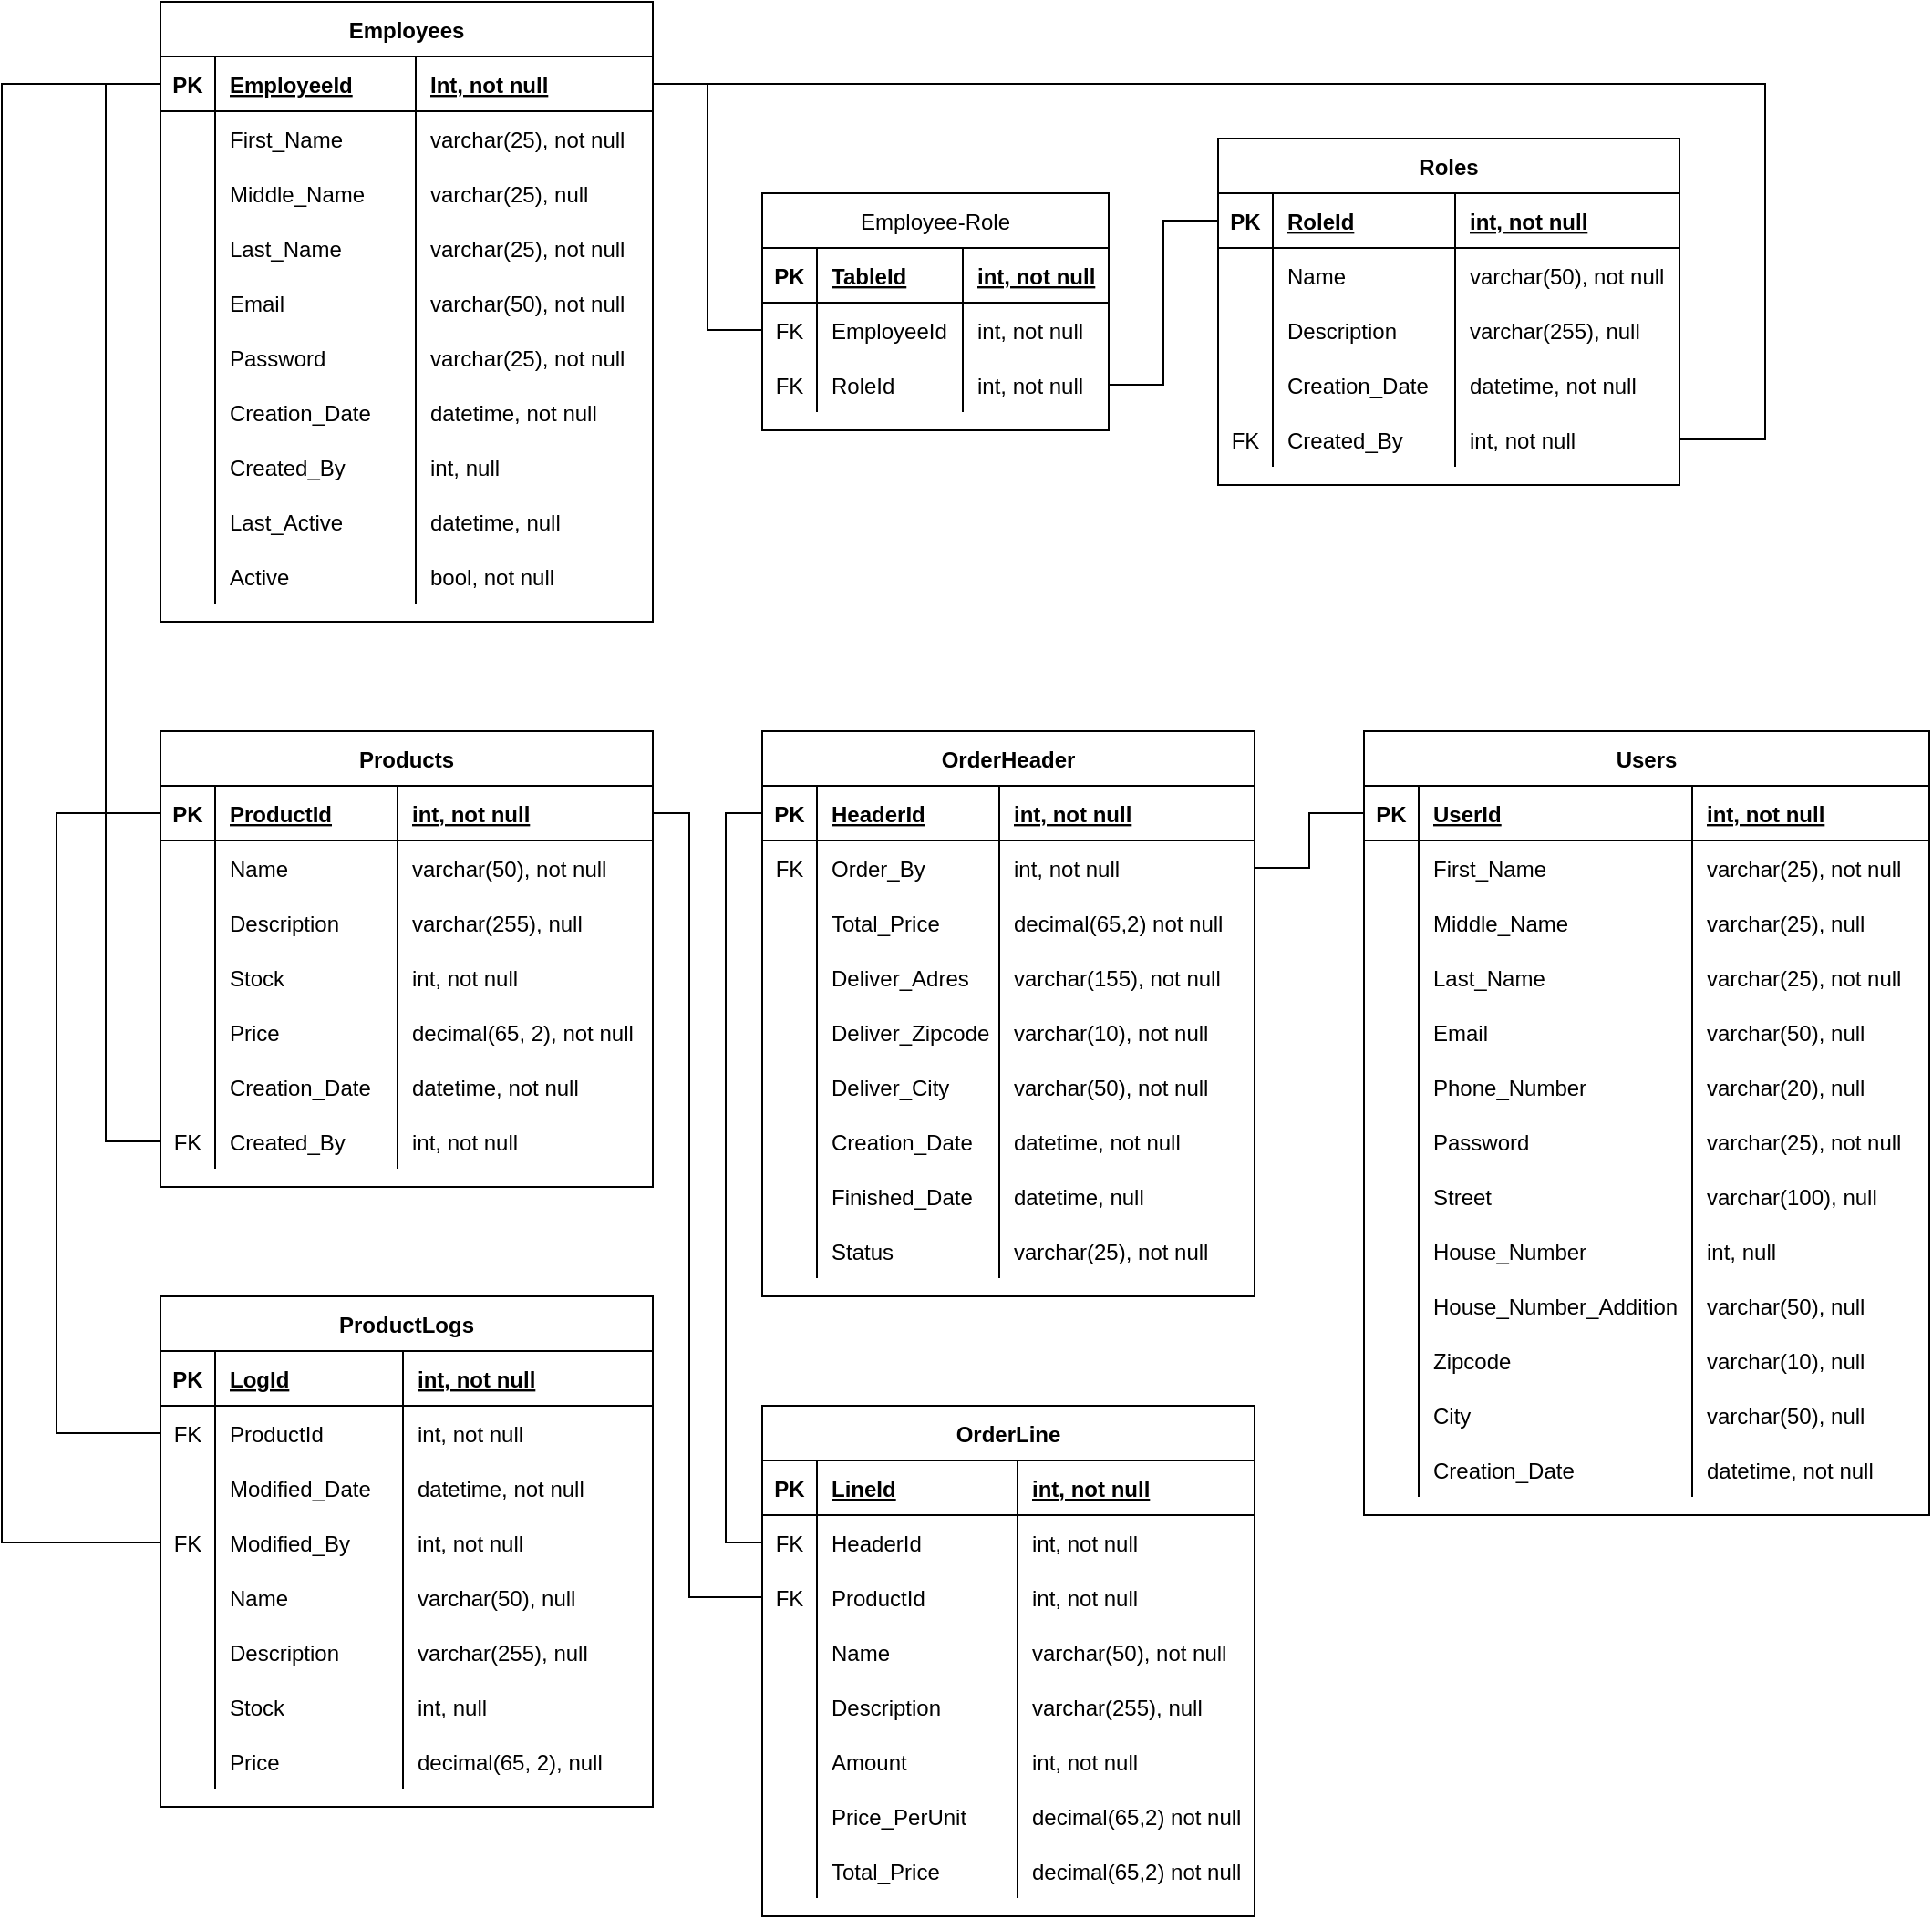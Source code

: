 <mxfile version="16.2.7" type="device"><diagram id="5cJakS_PNRtY5jyC3VkI" name="Page-1"><mxGraphModel dx="1435" dy="1299" grid="1" gridSize="10" guides="1" tooltips="1" connect="1" arrows="1" fold="1" page="1" pageScale="1" pageWidth="850" pageHeight="1100" math="0" shadow="0"><root><mxCell id="0"/><mxCell id="1" parent="0"/><mxCell id="r26EwOThGaLq-YRwEcTM-44" value="Employees" style="shape=table;startSize=30;container=1;collapsible=1;childLayout=tableLayout;fixedRows=1;rowLines=0;fontStyle=1;align=center;resizeLast=1;" vertex="1" parent="1"><mxGeometry x="107" y="40" width="270" height="340" as="geometry"/></mxCell><mxCell id="r26EwOThGaLq-YRwEcTM-45" value="" style="shape=tableRow;horizontal=0;startSize=0;swimlaneHead=0;swimlaneBody=0;fillColor=none;collapsible=0;dropTarget=0;points=[[0,0.5],[1,0.5]];portConstraint=eastwest;top=0;left=0;right=0;bottom=1;" vertex="1" parent="r26EwOThGaLq-YRwEcTM-44"><mxGeometry y="30" width="270" height="30" as="geometry"/></mxCell><mxCell id="r26EwOThGaLq-YRwEcTM-46" value="PK" style="shape=partialRectangle;connectable=0;fillColor=none;top=0;left=0;bottom=0;right=0;fontStyle=1;overflow=hidden;" vertex="1" parent="r26EwOThGaLq-YRwEcTM-45"><mxGeometry width="30" height="30" as="geometry"><mxRectangle width="30" height="30" as="alternateBounds"/></mxGeometry></mxCell><mxCell id="r26EwOThGaLq-YRwEcTM-47" value="EmployeeId" style="shape=partialRectangle;connectable=0;fillColor=none;top=0;left=0;bottom=0;right=0;align=left;spacingLeft=6;fontStyle=5;overflow=hidden;" vertex="1" parent="r26EwOThGaLq-YRwEcTM-45"><mxGeometry x="30" width="110" height="30" as="geometry"><mxRectangle width="110" height="30" as="alternateBounds"/></mxGeometry></mxCell><mxCell id="r26EwOThGaLq-YRwEcTM-75" value="Int, not null" style="shape=partialRectangle;connectable=0;fillColor=none;top=0;left=0;bottom=0;right=0;align=left;spacingLeft=6;fontStyle=5;overflow=hidden;" vertex="1" parent="r26EwOThGaLq-YRwEcTM-45"><mxGeometry x="140" width="130" height="30" as="geometry"><mxRectangle width="130" height="30" as="alternateBounds"/></mxGeometry></mxCell><mxCell id="r26EwOThGaLq-YRwEcTM-48" value="" style="shape=tableRow;horizontal=0;startSize=0;swimlaneHead=0;swimlaneBody=0;fillColor=none;collapsible=0;dropTarget=0;points=[[0,0.5],[1,0.5]];portConstraint=eastwest;top=0;left=0;right=0;bottom=0;" vertex="1" parent="r26EwOThGaLq-YRwEcTM-44"><mxGeometry y="60" width="270" height="30" as="geometry"/></mxCell><mxCell id="r26EwOThGaLq-YRwEcTM-49" value="" style="shape=partialRectangle;connectable=0;fillColor=none;top=0;left=0;bottom=0;right=0;editable=1;overflow=hidden;" vertex="1" parent="r26EwOThGaLq-YRwEcTM-48"><mxGeometry width="30" height="30" as="geometry"><mxRectangle width="30" height="30" as="alternateBounds"/></mxGeometry></mxCell><mxCell id="r26EwOThGaLq-YRwEcTM-50" value="First_Name" style="shape=partialRectangle;connectable=0;fillColor=none;top=0;left=0;bottom=0;right=0;align=left;spacingLeft=6;overflow=hidden;" vertex="1" parent="r26EwOThGaLq-YRwEcTM-48"><mxGeometry x="30" width="110" height="30" as="geometry"><mxRectangle width="110" height="30" as="alternateBounds"/></mxGeometry></mxCell><mxCell id="r26EwOThGaLq-YRwEcTM-76" value="varchar(25), not null" style="shape=partialRectangle;connectable=0;fillColor=none;top=0;left=0;bottom=0;right=0;align=left;spacingLeft=6;overflow=hidden;" vertex="1" parent="r26EwOThGaLq-YRwEcTM-48"><mxGeometry x="140" width="130" height="30" as="geometry"><mxRectangle width="130" height="30" as="alternateBounds"/></mxGeometry></mxCell><mxCell id="r26EwOThGaLq-YRwEcTM-51" value="" style="shape=tableRow;horizontal=0;startSize=0;swimlaneHead=0;swimlaneBody=0;fillColor=none;collapsible=0;dropTarget=0;points=[[0,0.5],[1,0.5]];portConstraint=eastwest;top=0;left=0;right=0;bottom=0;" vertex="1" parent="r26EwOThGaLq-YRwEcTM-44"><mxGeometry y="90" width="270" height="30" as="geometry"/></mxCell><mxCell id="r26EwOThGaLq-YRwEcTM-52" value="" style="shape=partialRectangle;connectable=0;fillColor=none;top=0;left=0;bottom=0;right=0;editable=1;overflow=hidden;" vertex="1" parent="r26EwOThGaLq-YRwEcTM-51"><mxGeometry width="30" height="30" as="geometry"><mxRectangle width="30" height="30" as="alternateBounds"/></mxGeometry></mxCell><mxCell id="r26EwOThGaLq-YRwEcTM-53" value="Middle_Name" style="shape=partialRectangle;connectable=0;fillColor=none;top=0;left=0;bottom=0;right=0;align=left;spacingLeft=6;overflow=hidden;" vertex="1" parent="r26EwOThGaLq-YRwEcTM-51"><mxGeometry x="30" width="110" height="30" as="geometry"><mxRectangle width="110" height="30" as="alternateBounds"/></mxGeometry></mxCell><mxCell id="r26EwOThGaLq-YRwEcTM-77" value="varchar(25), null" style="shape=partialRectangle;connectable=0;fillColor=none;top=0;left=0;bottom=0;right=0;align=left;spacingLeft=6;overflow=hidden;" vertex="1" parent="r26EwOThGaLq-YRwEcTM-51"><mxGeometry x="140" width="130" height="30" as="geometry"><mxRectangle width="130" height="30" as="alternateBounds"/></mxGeometry></mxCell><mxCell id="r26EwOThGaLq-YRwEcTM-54" value="" style="shape=tableRow;horizontal=0;startSize=0;swimlaneHead=0;swimlaneBody=0;fillColor=none;collapsible=0;dropTarget=0;points=[[0,0.5],[1,0.5]];portConstraint=eastwest;top=0;left=0;right=0;bottom=0;" vertex="1" parent="r26EwOThGaLq-YRwEcTM-44"><mxGeometry y="120" width="270" height="30" as="geometry"/></mxCell><mxCell id="r26EwOThGaLq-YRwEcTM-55" value="&#10;&#10;&lt;span style=&quot;color: rgb(0, 0, 0); font-family: helvetica; font-size: 12px; font-style: normal; font-weight: 400; letter-spacing: normal; text-align: left; text-indent: 0px; text-transform: none; word-spacing: 0px; background-color: rgb(248, 249, 250); display: inline; float: none;&quot;&gt;varchar(25), not null&lt;/span&gt;&#10;&#10;" style="shape=partialRectangle;connectable=0;fillColor=none;top=0;left=0;bottom=0;right=0;editable=1;overflow=hidden;" vertex="1" parent="r26EwOThGaLq-YRwEcTM-54"><mxGeometry width="30" height="30" as="geometry"><mxRectangle width="30" height="30" as="alternateBounds"/></mxGeometry></mxCell><mxCell id="r26EwOThGaLq-YRwEcTM-56" value="Last_Name" style="shape=partialRectangle;connectable=0;fillColor=none;top=0;left=0;bottom=0;right=0;align=left;spacingLeft=6;overflow=hidden;" vertex="1" parent="r26EwOThGaLq-YRwEcTM-54"><mxGeometry x="30" width="110" height="30" as="geometry"><mxRectangle width="110" height="30" as="alternateBounds"/></mxGeometry></mxCell><mxCell id="r26EwOThGaLq-YRwEcTM-78" value="varchar(25), not null" style="shape=partialRectangle;connectable=0;fillColor=none;top=0;left=0;bottom=0;right=0;align=left;spacingLeft=6;overflow=hidden;" vertex="1" parent="r26EwOThGaLq-YRwEcTM-54"><mxGeometry x="140" width="130" height="30" as="geometry"><mxRectangle width="130" height="30" as="alternateBounds"/></mxGeometry></mxCell><mxCell id="r26EwOThGaLq-YRwEcTM-57" value="" style="shape=tableRow;horizontal=0;startSize=0;swimlaneHead=0;swimlaneBody=0;fillColor=none;collapsible=0;dropTarget=0;points=[[0,0.5],[1,0.5]];portConstraint=eastwest;top=0;left=0;right=0;bottom=0;" vertex="1" parent="r26EwOThGaLq-YRwEcTM-44"><mxGeometry y="150" width="270" height="30" as="geometry"/></mxCell><mxCell id="r26EwOThGaLq-YRwEcTM-58" value="" style="shape=partialRectangle;connectable=0;fillColor=none;top=0;left=0;bottom=0;right=0;editable=1;overflow=hidden;" vertex="1" parent="r26EwOThGaLq-YRwEcTM-57"><mxGeometry width="30" height="30" as="geometry"><mxRectangle width="30" height="30" as="alternateBounds"/></mxGeometry></mxCell><mxCell id="r26EwOThGaLq-YRwEcTM-59" value="Email" style="shape=partialRectangle;connectable=0;fillColor=none;top=0;left=0;bottom=0;right=0;align=left;spacingLeft=6;overflow=hidden;" vertex="1" parent="r26EwOThGaLq-YRwEcTM-57"><mxGeometry x="30" width="110" height="30" as="geometry"><mxRectangle width="110" height="30" as="alternateBounds"/></mxGeometry></mxCell><mxCell id="r26EwOThGaLq-YRwEcTM-79" value="varchar(50), not null" style="shape=partialRectangle;connectable=0;fillColor=none;top=0;left=0;bottom=0;right=0;align=left;spacingLeft=6;overflow=hidden;" vertex="1" parent="r26EwOThGaLq-YRwEcTM-57"><mxGeometry x="140" width="130" height="30" as="geometry"><mxRectangle width="130" height="30" as="alternateBounds"/></mxGeometry></mxCell><mxCell id="r26EwOThGaLq-YRwEcTM-60" value="" style="shape=tableRow;horizontal=0;startSize=0;swimlaneHead=0;swimlaneBody=0;fillColor=none;collapsible=0;dropTarget=0;points=[[0,0.5],[1,0.5]];portConstraint=eastwest;top=0;left=0;right=0;bottom=0;" vertex="1" parent="r26EwOThGaLq-YRwEcTM-44"><mxGeometry y="180" width="270" height="30" as="geometry"/></mxCell><mxCell id="r26EwOThGaLq-YRwEcTM-61" value="" style="shape=partialRectangle;connectable=0;fillColor=none;top=0;left=0;bottom=0;right=0;editable=1;overflow=hidden;" vertex="1" parent="r26EwOThGaLq-YRwEcTM-60"><mxGeometry width="30" height="30" as="geometry"><mxRectangle width="30" height="30" as="alternateBounds"/></mxGeometry></mxCell><mxCell id="r26EwOThGaLq-YRwEcTM-62" value="Password" style="shape=partialRectangle;connectable=0;fillColor=none;top=0;left=0;bottom=0;right=0;align=left;spacingLeft=6;overflow=hidden;" vertex="1" parent="r26EwOThGaLq-YRwEcTM-60"><mxGeometry x="30" width="110" height="30" as="geometry"><mxRectangle width="110" height="30" as="alternateBounds"/></mxGeometry></mxCell><mxCell id="r26EwOThGaLq-YRwEcTM-80" value="varchar(25), not null" style="shape=partialRectangle;connectable=0;fillColor=none;top=0;left=0;bottom=0;right=0;align=left;spacingLeft=6;overflow=hidden;" vertex="1" parent="r26EwOThGaLq-YRwEcTM-60"><mxGeometry x="140" width="130" height="30" as="geometry"><mxRectangle width="130" height="30" as="alternateBounds"/></mxGeometry></mxCell><mxCell id="r26EwOThGaLq-YRwEcTM-63" value="" style="shape=tableRow;horizontal=0;startSize=0;swimlaneHead=0;swimlaneBody=0;fillColor=none;collapsible=0;dropTarget=0;points=[[0,0.5],[1,0.5]];portConstraint=eastwest;top=0;left=0;right=0;bottom=0;" vertex="1" parent="r26EwOThGaLq-YRwEcTM-44"><mxGeometry y="210" width="270" height="30" as="geometry"/></mxCell><mxCell id="r26EwOThGaLq-YRwEcTM-64" value="" style="shape=partialRectangle;connectable=0;fillColor=none;top=0;left=0;bottom=0;right=0;editable=1;overflow=hidden;" vertex="1" parent="r26EwOThGaLq-YRwEcTM-63"><mxGeometry width="30" height="30" as="geometry"><mxRectangle width="30" height="30" as="alternateBounds"/></mxGeometry></mxCell><mxCell id="r26EwOThGaLq-YRwEcTM-65" value="Creation_Date" style="shape=partialRectangle;connectable=0;fillColor=none;top=0;left=0;bottom=0;right=0;align=left;spacingLeft=6;overflow=hidden;" vertex="1" parent="r26EwOThGaLq-YRwEcTM-63"><mxGeometry x="30" width="110" height="30" as="geometry"><mxRectangle width="110" height="30" as="alternateBounds"/></mxGeometry></mxCell><mxCell id="r26EwOThGaLq-YRwEcTM-81" value="datetime, not null" style="shape=partialRectangle;connectable=0;fillColor=none;top=0;left=0;bottom=0;right=0;align=left;spacingLeft=6;overflow=hidden;" vertex="1" parent="r26EwOThGaLq-YRwEcTM-63"><mxGeometry x="140" width="130" height="30" as="geometry"><mxRectangle width="130" height="30" as="alternateBounds"/></mxGeometry></mxCell><mxCell id="r26EwOThGaLq-YRwEcTM-66" value="" style="shape=tableRow;horizontal=0;startSize=0;swimlaneHead=0;swimlaneBody=0;fillColor=none;collapsible=0;dropTarget=0;points=[[0,0.5],[1,0.5]];portConstraint=eastwest;top=0;left=0;right=0;bottom=0;" vertex="1" parent="r26EwOThGaLq-YRwEcTM-44"><mxGeometry y="240" width="270" height="30" as="geometry"/></mxCell><mxCell id="r26EwOThGaLq-YRwEcTM-67" value="" style="shape=partialRectangle;connectable=0;fillColor=none;top=0;left=0;bottom=0;right=0;editable=1;overflow=hidden;" vertex="1" parent="r26EwOThGaLq-YRwEcTM-66"><mxGeometry width="30" height="30" as="geometry"><mxRectangle width="30" height="30" as="alternateBounds"/></mxGeometry></mxCell><mxCell id="r26EwOThGaLq-YRwEcTM-68" value="Created_By" style="shape=partialRectangle;connectable=0;fillColor=none;top=0;left=0;bottom=0;right=0;align=left;spacingLeft=6;overflow=hidden;" vertex="1" parent="r26EwOThGaLq-YRwEcTM-66"><mxGeometry x="30" width="110" height="30" as="geometry"><mxRectangle width="110" height="30" as="alternateBounds"/></mxGeometry></mxCell><mxCell id="r26EwOThGaLq-YRwEcTM-82" value="int, null" style="shape=partialRectangle;connectable=0;fillColor=none;top=0;left=0;bottom=0;right=0;align=left;spacingLeft=6;overflow=hidden;" vertex="1" parent="r26EwOThGaLq-YRwEcTM-66"><mxGeometry x="140" width="130" height="30" as="geometry"><mxRectangle width="130" height="30" as="alternateBounds"/></mxGeometry></mxCell><mxCell id="r26EwOThGaLq-YRwEcTM-69" value="" style="shape=tableRow;horizontal=0;startSize=0;swimlaneHead=0;swimlaneBody=0;fillColor=none;collapsible=0;dropTarget=0;points=[[0,0.5],[1,0.5]];portConstraint=eastwest;top=0;left=0;right=0;bottom=0;" vertex="1" parent="r26EwOThGaLq-YRwEcTM-44"><mxGeometry y="270" width="270" height="30" as="geometry"/></mxCell><mxCell id="r26EwOThGaLq-YRwEcTM-70" value="" style="shape=partialRectangle;connectable=0;fillColor=none;top=0;left=0;bottom=0;right=0;editable=1;overflow=hidden;" vertex="1" parent="r26EwOThGaLq-YRwEcTM-69"><mxGeometry width="30" height="30" as="geometry"><mxRectangle width="30" height="30" as="alternateBounds"/></mxGeometry></mxCell><mxCell id="r26EwOThGaLq-YRwEcTM-71" value="Last_Active" style="shape=partialRectangle;connectable=0;fillColor=none;top=0;left=0;bottom=0;right=0;align=left;spacingLeft=6;overflow=hidden;" vertex="1" parent="r26EwOThGaLq-YRwEcTM-69"><mxGeometry x="30" width="110" height="30" as="geometry"><mxRectangle width="110" height="30" as="alternateBounds"/></mxGeometry></mxCell><mxCell id="r26EwOThGaLq-YRwEcTM-83" value="datetime, null" style="shape=partialRectangle;connectable=0;fillColor=none;top=0;left=0;bottom=0;right=0;align=left;spacingLeft=6;overflow=hidden;" vertex="1" parent="r26EwOThGaLq-YRwEcTM-69"><mxGeometry x="140" width="130" height="30" as="geometry"><mxRectangle width="130" height="30" as="alternateBounds"/></mxGeometry></mxCell><mxCell id="r26EwOThGaLq-YRwEcTM-72" value="" style="shape=tableRow;horizontal=0;startSize=0;swimlaneHead=0;swimlaneBody=0;fillColor=none;collapsible=0;dropTarget=0;points=[[0,0.5],[1,0.5]];portConstraint=eastwest;top=0;left=0;right=0;bottom=0;" vertex="1" parent="r26EwOThGaLq-YRwEcTM-44"><mxGeometry y="300" width="270" height="30" as="geometry"/></mxCell><mxCell id="r26EwOThGaLq-YRwEcTM-73" value="" style="shape=partialRectangle;connectable=0;fillColor=none;top=0;left=0;bottom=0;right=0;editable=1;overflow=hidden;" vertex="1" parent="r26EwOThGaLq-YRwEcTM-72"><mxGeometry width="30" height="30" as="geometry"><mxRectangle width="30" height="30" as="alternateBounds"/></mxGeometry></mxCell><mxCell id="r26EwOThGaLq-YRwEcTM-74" value="Active" style="shape=partialRectangle;connectable=0;fillColor=none;top=0;left=0;bottom=0;right=0;align=left;spacingLeft=6;overflow=hidden;" vertex="1" parent="r26EwOThGaLq-YRwEcTM-72"><mxGeometry x="30" width="110" height="30" as="geometry"><mxRectangle width="110" height="30" as="alternateBounds"/></mxGeometry></mxCell><mxCell id="r26EwOThGaLq-YRwEcTM-84" value="bool, not null" style="shape=partialRectangle;connectable=0;fillColor=none;top=0;left=0;bottom=0;right=0;align=left;spacingLeft=6;overflow=hidden;" vertex="1" parent="r26EwOThGaLq-YRwEcTM-72"><mxGeometry x="140" width="130" height="30" as="geometry"><mxRectangle width="130" height="30" as="alternateBounds"/></mxGeometry></mxCell><mxCell id="r26EwOThGaLq-YRwEcTM-86" value="Roles" style="shape=table;startSize=30;container=1;collapsible=1;childLayout=tableLayout;fixedRows=1;rowLines=0;fontStyle=1;align=center;resizeLast=1;" vertex="1" parent="1"><mxGeometry x="687" y="115" width="253" height="190" as="geometry"/></mxCell><mxCell id="r26EwOThGaLq-YRwEcTM-87" value="" style="shape=tableRow;horizontal=0;startSize=0;swimlaneHead=0;swimlaneBody=0;fillColor=none;collapsible=0;dropTarget=0;points=[[0,0.5],[1,0.5]];portConstraint=eastwest;top=0;left=0;right=0;bottom=1;" vertex="1" parent="r26EwOThGaLq-YRwEcTM-86"><mxGeometry y="30" width="253" height="30" as="geometry"/></mxCell><mxCell id="r26EwOThGaLq-YRwEcTM-88" value="PK" style="shape=partialRectangle;connectable=0;fillColor=none;top=0;left=0;bottom=0;right=0;fontStyle=1;overflow=hidden;" vertex="1" parent="r26EwOThGaLq-YRwEcTM-87"><mxGeometry width="30" height="30" as="geometry"><mxRectangle width="30" height="30" as="alternateBounds"/></mxGeometry></mxCell><mxCell id="r26EwOThGaLq-YRwEcTM-89" value="RoleId" style="shape=partialRectangle;connectable=0;fillColor=none;top=0;left=0;bottom=0;right=0;align=left;spacingLeft=6;fontStyle=5;overflow=hidden;" vertex="1" parent="r26EwOThGaLq-YRwEcTM-87"><mxGeometry x="30" width="100" height="30" as="geometry"><mxRectangle width="100" height="30" as="alternateBounds"/></mxGeometry></mxCell><mxCell id="r26EwOThGaLq-YRwEcTM-102" value="int, not null" style="shape=partialRectangle;connectable=0;fillColor=none;top=0;left=0;bottom=0;right=0;align=left;spacingLeft=6;fontStyle=5;overflow=hidden;" vertex="1" parent="r26EwOThGaLq-YRwEcTM-87"><mxGeometry x="130" width="123" height="30" as="geometry"><mxRectangle width="123" height="30" as="alternateBounds"/></mxGeometry></mxCell><mxCell id="r26EwOThGaLq-YRwEcTM-90" value="" style="shape=tableRow;horizontal=0;startSize=0;swimlaneHead=0;swimlaneBody=0;fillColor=none;collapsible=0;dropTarget=0;points=[[0,0.5],[1,0.5]];portConstraint=eastwest;top=0;left=0;right=0;bottom=0;" vertex="1" parent="r26EwOThGaLq-YRwEcTM-86"><mxGeometry y="60" width="253" height="30" as="geometry"/></mxCell><mxCell id="r26EwOThGaLq-YRwEcTM-91" value="" style="shape=partialRectangle;connectable=0;fillColor=none;top=0;left=0;bottom=0;right=0;editable=1;overflow=hidden;" vertex="1" parent="r26EwOThGaLq-YRwEcTM-90"><mxGeometry width="30" height="30" as="geometry"><mxRectangle width="30" height="30" as="alternateBounds"/></mxGeometry></mxCell><mxCell id="r26EwOThGaLq-YRwEcTM-92" value="Name" style="shape=partialRectangle;connectable=0;fillColor=none;top=0;left=0;bottom=0;right=0;align=left;spacingLeft=6;overflow=hidden;" vertex="1" parent="r26EwOThGaLq-YRwEcTM-90"><mxGeometry x="30" width="100" height="30" as="geometry"><mxRectangle width="100" height="30" as="alternateBounds"/></mxGeometry></mxCell><mxCell id="r26EwOThGaLq-YRwEcTM-103" value="varchar(50), not null" style="shape=partialRectangle;connectable=0;fillColor=none;top=0;left=0;bottom=0;right=0;align=left;spacingLeft=6;overflow=hidden;" vertex="1" parent="r26EwOThGaLq-YRwEcTM-90"><mxGeometry x="130" width="123" height="30" as="geometry"><mxRectangle width="123" height="30" as="alternateBounds"/></mxGeometry></mxCell><mxCell id="r26EwOThGaLq-YRwEcTM-93" value="" style="shape=tableRow;horizontal=0;startSize=0;swimlaneHead=0;swimlaneBody=0;fillColor=none;collapsible=0;dropTarget=0;points=[[0,0.5],[1,0.5]];portConstraint=eastwest;top=0;left=0;right=0;bottom=0;" vertex="1" parent="r26EwOThGaLq-YRwEcTM-86"><mxGeometry y="90" width="253" height="30" as="geometry"/></mxCell><mxCell id="r26EwOThGaLq-YRwEcTM-94" value="" style="shape=partialRectangle;connectable=0;fillColor=none;top=0;left=0;bottom=0;right=0;editable=1;overflow=hidden;" vertex="1" parent="r26EwOThGaLq-YRwEcTM-93"><mxGeometry width="30" height="30" as="geometry"><mxRectangle width="30" height="30" as="alternateBounds"/></mxGeometry></mxCell><mxCell id="r26EwOThGaLq-YRwEcTM-95" value="Description" style="shape=partialRectangle;connectable=0;fillColor=none;top=0;left=0;bottom=0;right=0;align=left;spacingLeft=6;overflow=hidden;" vertex="1" parent="r26EwOThGaLq-YRwEcTM-93"><mxGeometry x="30" width="100" height="30" as="geometry"><mxRectangle width="100" height="30" as="alternateBounds"/></mxGeometry></mxCell><mxCell id="r26EwOThGaLq-YRwEcTM-104" value="varchar(255), null" style="shape=partialRectangle;connectable=0;fillColor=none;top=0;left=0;bottom=0;right=0;align=left;spacingLeft=6;overflow=hidden;" vertex="1" parent="r26EwOThGaLq-YRwEcTM-93"><mxGeometry x="130" width="123" height="30" as="geometry"><mxRectangle width="123" height="30" as="alternateBounds"/></mxGeometry></mxCell><mxCell id="r26EwOThGaLq-YRwEcTM-96" value="" style="shape=tableRow;horizontal=0;startSize=0;swimlaneHead=0;swimlaneBody=0;fillColor=none;collapsible=0;dropTarget=0;points=[[0,0.5],[1,0.5]];portConstraint=eastwest;top=0;left=0;right=0;bottom=0;" vertex="1" parent="r26EwOThGaLq-YRwEcTM-86"><mxGeometry y="120" width="253" height="30" as="geometry"/></mxCell><mxCell id="r26EwOThGaLq-YRwEcTM-97" value="" style="shape=partialRectangle;connectable=0;fillColor=none;top=0;left=0;bottom=0;right=0;editable=1;overflow=hidden;" vertex="1" parent="r26EwOThGaLq-YRwEcTM-96"><mxGeometry width="30" height="30" as="geometry"><mxRectangle width="30" height="30" as="alternateBounds"/></mxGeometry></mxCell><mxCell id="r26EwOThGaLq-YRwEcTM-98" value="Creation_Date" style="shape=partialRectangle;connectable=0;fillColor=none;top=0;left=0;bottom=0;right=0;align=left;spacingLeft=6;overflow=hidden;" vertex="1" parent="r26EwOThGaLq-YRwEcTM-96"><mxGeometry x="30" width="100" height="30" as="geometry"><mxRectangle width="100" height="30" as="alternateBounds"/></mxGeometry></mxCell><mxCell id="r26EwOThGaLq-YRwEcTM-105" value="datetime, not null" style="shape=partialRectangle;connectable=0;fillColor=none;top=0;left=0;bottom=0;right=0;align=left;spacingLeft=6;overflow=hidden;" vertex="1" parent="r26EwOThGaLq-YRwEcTM-96"><mxGeometry x="130" width="123" height="30" as="geometry"><mxRectangle width="123" height="30" as="alternateBounds"/></mxGeometry></mxCell><mxCell id="r26EwOThGaLq-YRwEcTM-107" value="" style="shape=tableRow;horizontal=0;startSize=0;swimlaneHead=0;swimlaneBody=0;fillColor=none;collapsible=0;dropTarget=0;points=[[0,0.5],[1,0.5]];portConstraint=eastwest;top=0;left=0;right=0;bottom=0;" vertex="1" parent="r26EwOThGaLq-YRwEcTM-86"><mxGeometry y="150" width="253" height="30" as="geometry"/></mxCell><mxCell id="r26EwOThGaLq-YRwEcTM-108" value="FK" style="shape=partialRectangle;connectable=0;fillColor=none;top=0;left=0;bottom=0;right=0;fontStyle=0;overflow=hidden;" vertex="1" parent="r26EwOThGaLq-YRwEcTM-107"><mxGeometry width="30" height="30" as="geometry"><mxRectangle width="30" height="30" as="alternateBounds"/></mxGeometry></mxCell><mxCell id="r26EwOThGaLq-YRwEcTM-109" value="Created_By" style="shape=partialRectangle;connectable=0;fillColor=none;top=0;left=0;bottom=0;right=0;align=left;spacingLeft=6;fontStyle=0;overflow=hidden;" vertex="1" parent="r26EwOThGaLq-YRwEcTM-107"><mxGeometry x="30" width="100" height="30" as="geometry"><mxRectangle width="100" height="30" as="alternateBounds"/></mxGeometry></mxCell><mxCell id="r26EwOThGaLq-YRwEcTM-110" value="int, not null" style="shape=partialRectangle;connectable=0;fillColor=none;top=0;left=0;bottom=0;right=0;align=left;spacingLeft=6;fontStyle=0;overflow=hidden;" vertex="1" parent="r26EwOThGaLq-YRwEcTM-107"><mxGeometry x="130" width="123" height="30" as="geometry"><mxRectangle width="123" height="30" as="alternateBounds"/></mxGeometry></mxCell><mxCell id="r26EwOThGaLq-YRwEcTM-111" value="" style="endArrow=none;html=1;rounded=0;exitX=1;exitY=0.5;exitDx=0;exitDy=0;entryX=1;entryY=0.5;entryDx=0;entryDy=0;" edge="1" parent="1" source="r26EwOThGaLq-YRwEcTM-45" target="r26EwOThGaLq-YRwEcTM-107"><mxGeometry relative="1" as="geometry"><mxPoint x="567" y="300" as="sourcePoint"/><mxPoint x="727" y="300" as="targetPoint"/><Array as="points"><mxPoint x="427" y="85"/><mxPoint x="987" y="85"/><mxPoint x="987" y="280"/></Array></mxGeometry></mxCell><mxCell id="r26EwOThGaLq-YRwEcTM-112" value="Employee-Role" style="shape=table;startSize=30;container=1;collapsible=1;childLayout=tableLayout;fixedRows=1;rowLines=0;fontStyle=0;align=center;resizeLast=1;" vertex="1" parent="1"><mxGeometry x="437" y="145" width="190" height="130" as="geometry"/></mxCell><mxCell id="r26EwOThGaLq-YRwEcTM-113" value="" style="shape=tableRow;horizontal=0;startSize=0;swimlaneHead=0;swimlaneBody=0;fillColor=none;collapsible=0;dropTarget=0;points=[[0,0.5],[1,0.5]];portConstraint=eastwest;top=0;left=0;right=0;bottom=1;" vertex="1" parent="r26EwOThGaLq-YRwEcTM-112"><mxGeometry y="30" width="190" height="30" as="geometry"/></mxCell><mxCell id="r26EwOThGaLq-YRwEcTM-114" value="PK" style="shape=partialRectangle;connectable=0;fillColor=none;top=0;left=0;bottom=0;right=0;fontStyle=1;overflow=hidden;" vertex="1" parent="r26EwOThGaLq-YRwEcTM-113"><mxGeometry width="30" height="30" as="geometry"><mxRectangle width="30" height="30" as="alternateBounds"/></mxGeometry></mxCell><mxCell id="r26EwOThGaLq-YRwEcTM-115" value="TableId" style="shape=partialRectangle;connectable=0;fillColor=none;top=0;left=0;bottom=0;right=0;align=left;spacingLeft=6;fontStyle=5;overflow=hidden;" vertex="1" parent="r26EwOThGaLq-YRwEcTM-113"><mxGeometry x="30" width="80" height="30" as="geometry"><mxRectangle width="80" height="30" as="alternateBounds"/></mxGeometry></mxCell><mxCell id="r26EwOThGaLq-YRwEcTM-116" value="int, not null" style="shape=partialRectangle;connectable=0;fillColor=none;top=0;left=0;bottom=0;right=0;align=left;spacingLeft=6;fontStyle=5;overflow=hidden;" vertex="1" parent="r26EwOThGaLq-YRwEcTM-113"><mxGeometry x="110" width="80" height="30" as="geometry"><mxRectangle width="80" height="30" as="alternateBounds"/></mxGeometry></mxCell><mxCell id="r26EwOThGaLq-YRwEcTM-133" value="" style="shape=tableRow;horizontal=0;startSize=0;swimlaneHead=0;swimlaneBody=0;fillColor=none;collapsible=0;dropTarget=0;points=[[0,0.5],[1,0.5]];portConstraint=eastwest;top=0;left=0;right=0;bottom=0;" vertex="1" parent="r26EwOThGaLq-YRwEcTM-112"><mxGeometry y="60" width="190" height="30" as="geometry"/></mxCell><mxCell id="r26EwOThGaLq-YRwEcTM-134" value="FK" style="shape=partialRectangle;connectable=0;fillColor=none;top=0;left=0;bottom=0;right=0;fontStyle=0;overflow=hidden;" vertex="1" parent="r26EwOThGaLq-YRwEcTM-133"><mxGeometry width="30" height="30" as="geometry"><mxRectangle width="30" height="30" as="alternateBounds"/></mxGeometry></mxCell><mxCell id="r26EwOThGaLq-YRwEcTM-135" value="EmployeeId" style="shape=partialRectangle;connectable=0;fillColor=none;top=0;left=0;bottom=0;right=0;align=left;spacingLeft=6;fontStyle=0;overflow=hidden;" vertex="1" parent="r26EwOThGaLq-YRwEcTM-133"><mxGeometry x="30" width="80" height="30" as="geometry"><mxRectangle width="80" height="30" as="alternateBounds"/></mxGeometry></mxCell><mxCell id="r26EwOThGaLq-YRwEcTM-136" value="int, not null" style="shape=partialRectangle;connectable=0;fillColor=none;top=0;left=0;bottom=0;right=0;align=left;spacingLeft=6;fontStyle=0;overflow=hidden;" vertex="1" parent="r26EwOThGaLq-YRwEcTM-133"><mxGeometry x="110" width="80" height="30" as="geometry"><mxRectangle width="80" height="30" as="alternateBounds"/></mxGeometry></mxCell><mxCell id="r26EwOThGaLq-YRwEcTM-129" value="" style="shape=tableRow;horizontal=0;startSize=0;swimlaneHead=0;swimlaneBody=0;fillColor=none;collapsible=0;dropTarget=0;points=[[0,0.5],[1,0.5]];portConstraint=eastwest;top=0;left=0;right=0;bottom=0;" vertex="1" parent="r26EwOThGaLq-YRwEcTM-112"><mxGeometry y="90" width="190" height="30" as="geometry"/></mxCell><mxCell id="r26EwOThGaLq-YRwEcTM-130" value="FK" style="shape=partialRectangle;connectable=0;fillColor=none;top=0;left=0;bottom=0;right=0;fontStyle=0;overflow=hidden;" vertex="1" parent="r26EwOThGaLq-YRwEcTM-129"><mxGeometry width="30" height="30" as="geometry"><mxRectangle width="30" height="30" as="alternateBounds"/></mxGeometry></mxCell><mxCell id="r26EwOThGaLq-YRwEcTM-131" value="RoleId" style="shape=partialRectangle;connectable=0;fillColor=none;top=0;left=0;bottom=0;right=0;align=left;spacingLeft=6;fontStyle=0;overflow=hidden;" vertex="1" parent="r26EwOThGaLq-YRwEcTM-129"><mxGeometry x="30" width="80" height="30" as="geometry"><mxRectangle width="80" height="30" as="alternateBounds"/></mxGeometry></mxCell><mxCell id="r26EwOThGaLq-YRwEcTM-132" value="int, not null" style="shape=partialRectangle;connectable=0;fillColor=none;top=0;left=0;bottom=0;right=0;align=left;spacingLeft=6;fontStyle=0;overflow=hidden;" vertex="1" parent="r26EwOThGaLq-YRwEcTM-129"><mxGeometry x="110" width="80" height="30" as="geometry"><mxRectangle width="80" height="30" as="alternateBounds"/></mxGeometry></mxCell><mxCell id="r26EwOThGaLq-YRwEcTM-139" value="" style="endArrow=none;html=1;rounded=0;strokeWidth=1;exitX=1;exitY=0.5;exitDx=0;exitDy=0;entryX=0;entryY=0.5;entryDx=0;entryDy=0;" edge="1" parent="1" source="r26EwOThGaLq-YRwEcTM-45" target="r26EwOThGaLq-YRwEcTM-133"><mxGeometry relative="1" as="geometry"><mxPoint x="387" y="90" as="sourcePoint"/><mxPoint x="747" y="360" as="targetPoint"/><Array as="points"><mxPoint x="407" y="85"/><mxPoint x="407" y="220"/></Array></mxGeometry></mxCell><mxCell id="r26EwOThGaLq-YRwEcTM-140" value="" style="endArrow=none;html=1;rounded=0;strokeWidth=1;exitX=1;exitY=0.5;exitDx=0;exitDy=0;entryX=0;entryY=0.5;entryDx=0;entryDy=0;" edge="1" parent="1" source="r26EwOThGaLq-YRwEcTM-129" target="r26EwOThGaLq-YRwEcTM-87"><mxGeometry relative="1" as="geometry"><mxPoint x="717" y="390" as="sourcePoint"/><mxPoint x="877" y="390" as="targetPoint"/><Array as="points"><mxPoint x="657" y="250"/><mxPoint x="657" y="160"/></Array></mxGeometry></mxCell><mxCell id="r26EwOThGaLq-YRwEcTM-141" value="Products" style="shape=table;startSize=30;container=1;collapsible=1;childLayout=tableLayout;fixedRows=1;rowLines=0;fontStyle=1;align=center;resizeLast=1;" vertex="1" parent="1"><mxGeometry x="107" y="440" width="270" height="250" as="geometry"/></mxCell><mxCell id="r26EwOThGaLq-YRwEcTM-142" value="" style="shape=tableRow;horizontal=0;startSize=0;swimlaneHead=0;swimlaneBody=0;fillColor=none;collapsible=0;dropTarget=0;points=[[0,0.5],[1,0.5]];portConstraint=eastwest;top=0;left=0;right=0;bottom=1;" vertex="1" parent="r26EwOThGaLq-YRwEcTM-141"><mxGeometry y="30" width="270" height="30" as="geometry"/></mxCell><mxCell id="r26EwOThGaLq-YRwEcTM-143" value="PK" style="shape=partialRectangle;connectable=0;fillColor=none;top=0;left=0;bottom=0;right=0;fontStyle=1;overflow=hidden;" vertex="1" parent="r26EwOThGaLq-YRwEcTM-142"><mxGeometry width="30" height="30" as="geometry"><mxRectangle width="30" height="30" as="alternateBounds"/></mxGeometry></mxCell><mxCell id="r26EwOThGaLq-YRwEcTM-144" value="ProductId" style="shape=partialRectangle;connectable=0;fillColor=none;top=0;left=0;bottom=0;right=0;align=left;spacingLeft=6;fontStyle=5;overflow=hidden;" vertex="1" parent="r26EwOThGaLq-YRwEcTM-142"><mxGeometry x="30" width="100" height="30" as="geometry"><mxRectangle width="100" height="30" as="alternateBounds"/></mxGeometry></mxCell><mxCell id="r26EwOThGaLq-YRwEcTM-163" value="int, not null" style="shape=partialRectangle;connectable=0;fillColor=none;top=0;left=0;bottom=0;right=0;align=left;spacingLeft=6;fontStyle=5;overflow=hidden;" vertex="1" parent="r26EwOThGaLq-YRwEcTM-142"><mxGeometry x="130" width="140" height="30" as="geometry"><mxRectangle width="140" height="30" as="alternateBounds"/></mxGeometry></mxCell><mxCell id="r26EwOThGaLq-YRwEcTM-145" value="" style="shape=tableRow;horizontal=0;startSize=0;swimlaneHead=0;swimlaneBody=0;fillColor=none;collapsible=0;dropTarget=0;points=[[0,0.5],[1,0.5]];portConstraint=eastwest;top=0;left=0;right=0;bottom=0;" vertex="1" parent="r26EwOThGaLq-YRwEcTM-141"><mxGeometry y="60" width="270" height="30" as="geometry"/></mxCell><mxCell id="r26EwOThGaLq-YRwEcTM-146" value="" style="shape=partialRectangle;connectable=0;fillColor=none;top=0;left=0;bottom=0;right=0;editable=1;overflow=hidden;" vertex="1" parent="r26EwOThGaLq-YRwEcTM-145"><mxGeometry width="30" height="30" as="geometry"><mxRectangle width="30" height="30" as="alternateBounds"/></mxGeometry></mxCell><mxCell id="r26EwOThGaLq-YRwEcTM-147" value="Name" style="shape=partialRectangle;connectable=0;fillColor=none;top=0;left=0;bottom=0;right=0;align=left;spacingLeft=6;overflow=hidden;" vertex="1" parent="r26EwOThGaLq-YRwEcTM-145"><mxGeometry x="30" width="100" height="30" as="geometry"><mxRectangle width="100" height="30" as="alternateBounds"/></mxGeometry></mxCell><mxCell id="r26EwOThGaLq-YRwEcTM-164" value="varchar(50), not null" style="shape=partialRectangle;connectable=0;fillColor=none;top=0;left=0;bottom=0;right=0;align=left;spacingLeft=6;overflow=hidden;" vertex="1" parent="r26EwOThGaLq-YRwEcTM-145"><mxGeometry x="130" width="140" height="30" as="geometry"><mxRectangle width="140" height="30" as="alternateBounds"/></mxGeometry></mxCell><mxCell id="r26EwOThGaLq-YRwEcTM-148" value="" style="shape=tableRow;horizontal=0;startSize=0;swimlaneHead=0;swimlaneBody=0;fillColor=none;collapsible=0;dropTarget=0;points=[[0,0.5],[1,0.5]];portConstraint=eastwest;top=0;left=0;right=0;bottom=0;" vertex="1" parent="r26EwOThGaLq-YRwEcTM-141"><mxGeometry y="90" width="270" height="30" as="geometry"/></mxCell><mxCell id="r26EwOThGaLq-YRwEcTM-149" value="" style="shape=partialRectangle;connectable=0;fillColor=none;top=0;left=0;bottom=0;right=0;editable=1;overflow=hidden;" vertex="1" parent="r26EwOThGaLq-YRwEcTM-148"><mxGeometry width="30" height="30" as="geometry"><mxRectangle width="30" height="30" as="alternateBounds"/></mxGeometry></mxCell><mxCell id="r26EwOThGaLq-YRwEcTM-150" value="Description" style="shape=partialRectangle;connectable=0;fillColor=none;top=0;left=0;bottom=0;right=0;align=left;spacingLeft=6;overflow=hidden;" vertex="1" parent="r26EwOThGaLq-YRwEcTM-148"><mxGeometry x="30" width="100" height="30" as="geometry"><mxRectangle width="100" height="30" as="alternateBounds"/></mxGeometry></mxCell><mxCell id="r26EwOThGaLq-YRwEcTM-165" value="varchar(255), null" style="shape=partialRectangle;connectable=0;fillColor=none;top=0;left=0;bottom=0;right=0;align=left;spacingLeft=6;overflow=hidden;" vertex="1" parent="r26EwOThGaLq-YRwEcTM-148"><mxGeometry x="130" width="140" height="30" as="geometry"><mxRectangle width="140" height="30" as="alternateBounds"/></mxGeometry></mxCell><mxCell id="r26EwOThGaLq-YRwEcTM-151" value="" style="shape=tableRow;horizontal=0;startSize=0;swimlaneHead=0;swimlaneBody=0;fillColor=none;collapsible=0;dropTarget=0;points=[[0,0.5],[1,0.5]];portConstraint=eastwest;top=0;left=0;right=0;bottom=0;" vertex="1" parent="r26EwOThGaLq-YRwEcTM-141"><mxGeometry y="120" width="270" height="30" as="geometry"/></mxCell><mxCell id="r26EwOThGaLq-YRwEcTM-152" value="" style="shape=partialRectangle;connectable=0;fillColor=none;top=0;left=0;bottom=0;right=0;editable=1;overflow=hidden;" vertex="1" parent="r26EwOThGaLq-YRwEcTM-151"><mxGeometry width="30" height="30" as="geometry"><mxRectangle width="30" height="30" as="alternateBounds"/></mxGeometry></mxCell><mxCell id="r26EwOThGaLq-YRwEcTM-153" value="Stock" style="shape=partialRectangle;connectable=0;fillColor=none;top=0;left=0;bottom=0;right=0;align=left;spacingLeft=6;overflow=hidden;" vertex="1" parent="r26EwOThGaLq-YRwEcTM-151"><mxGeometry x="30" width="100" height="30" as="geometry"><mxRectangle width="100" height="30" as="alternateBounds"/></mxGeometry></mxCell><mxCell id="r26EwOThGaLq-YRwEcTM-166" value="int, not null" style="shape=partialRectangle;connectable=0;fillColor=none;top=0;left=0;bottom=0;right=0;align=left;spacingLeft=6;overflow=hidden;" vertex="1" parent="r26EwOThGaLq-YRwEcTM-151"><mxGeometry x="130" width="140" height="30" as="geometry"><mxRectangle width="140" height="30" as="alternateBounds"/></mxGeometry></mxCell><mxCell id="r26EwOThGaLq-YRwEcTM-154" value="" style="shape=tableRow;horizontal=0;startSize=0;swimlaneHead=0;swimlaneBody=0;fillColor=none;collapsible=0;dropTarget=0;points=[[0,0.5],[1,0.5]];portConstraint=eastwest;top=0;left=0;right=0;bottom=0;" vertex="1" parent="r26EwOThGaLq-YRwEcTM-141"><mxGeometry y="150" width="270" height="30" as="geometry"/></mxCell><mxCell id="r26EwOThGaLq-YRwEcTM-155" value="" style="shape=partialRectangle;connectable=0;fillColor=none;top=0;left=0;bottom=0;right=0;editable=1;overflow=hidden;" vertex="1" parent="r26EwOThGaLq-YRwEcTM-154"><mxGeometry width="30" height="30" as="geometry"><mxRectangle width="30" height="30" as="alternateBounds"/></mxGeometry></mxCell><mxCell id="r26EwOThGaLq-YRwEcTM-156" value="Price" style="shape=partialRectangle;connectable=0;fillColor=none;top=0;left=0;bottom=0;right=0;align=left;spacingLeft=6;overflow=hidden;" vertex="1" parent="r26EwOThGaLq-YRwEcTM-154"><mxGeometry x="30" width="100" height="30" as="geometry"><mxRectangle width="100" height="30" as="alternateBounds"/></mxGeometry></mxCell><mxCell id="r26EwOThGaLq-YRwEcTM-167" value="decimal(65, 2), not null" style="shape=partialRectangle;connectable=0;fillColor=none;top=0;left=0;bottom=0;right=0;align=left;spacingLeft=6;overflow=hidden;" vertex="1" parent="r26EwOThGaLq-YRwEcTM-154"><mxGeometry x="130" width="140" height="30" as="geometry"><mxRectangle width="140" height="30" as="alternateBounds"/></mxGeometry></mxCell><mxCell id="r26EwOThGaLq-YRwEcTM-157" value="" style="shape=tableRow;horizontal=0;startSize=0;swimlaneHead=0;swimlaneBody=0;fillColor=none;collapsible=0;dropTarget=0;points=[[0,0.5],[1,0.5]];portConstraint=eastwest;top=0;left=0;right=0;bottom=0;" vertex="1" parent="r26EwOThGaLq-YRwEcTM-141"><mxGeometry y="180" width="270" height="30" as="geometry"/></mxCell><mxCell id="r26EwOThGaLq-YRwEcTM-158" value="" style="shape=partialRectangle;connectable=0;fillColor=none;top=0;left=0;bottom=0;right=0;editable=1;overflow=hidden;" vertex="1" parent="r26EwOThGaLq-YRwEcTM-157"><mxGeometry width="30" height="30" as="geometry"><mxRectangle width="30" height="30" as="alternateBounds"/></mxGeometry></mxCell><mxCell id="r26EwOThGaLq-YRwEcTM-159" value="Creation_Date" style="shape=partialRectangle;connectable=0;fillColor=none;top=0;left=0;bottom=0;right=0;align=left;spacingLeft=6;overflow=hidden;" vertex="1" parent="r26EwOThGaLq-YRwEcTM-157"><mxGeometry x="30" width="100" height="30" as="geometry"><mxRectangle width="100" height="30" as="alternateBounds"/></mxGeometry></mxCell><mxCell id="r26EwOThGaLq-YRwEcTM-168" value="datetime, not null" style="shape=partialRectangle;connectable=0;fillColor=none;top=0;left=0;bottom=0;right=0;align=left;spacingLeft=6;overflow=hidden;" vertex="1" parent="r26EwOThGaLq-YRwEcTM-157"><mxGeometry x="130" width="140" height="30" as="geometry"><mxRectangle width="140" height="30" as="alternateBounds"/></mxGeometry></mxCell><mxCell id="r26EwOThGaLq-YRwEcTM-160" value="" style="shape=tableRow;horizontal=0;startSize=0;swimlaneHead=0;swimlaneBody=0;fillColor=none;collapsible=0;dropTarget=0;points=[[0,0.5],[1,0.5]];portConstraint=eastwest;top=0;left=0;right=0;bottom=0;" vertex="1" parent="r26EwOThGaLq-YRwEcTM-141"><mxGeometry y="210" width="270" height="30" as="geometry"/></mxCell><mxCell id="r26EwOThGaLq-YRwEcTM-161" value="FK" style="shape=partialRectangle;connectable=0;fillColor=none;top=0;left=0;bottom=0;right=0;editable=1;overflow=hidden;" vertex="1" parent="r26EwOThGaLq-YRwEcTM-160"><mxGeometry width="30" height="30" as="geometry"><mxRectangle width="30" height="30" as="alternateBounds"/></mxGeometry></mxCell><mxCell id="r26EwOThGaLq-YRwEcTM-162" value="Created_By" style="shape=partialRectangle;connectable=0;fillColor=none;top=0;left=0;bottom=0;right=0;align=left;spacingLeft=6;overflow=hidden;" vertex="1" parent="r26EwOThGaLq-YRwEcTM-160"><mxGeometry x="30" width="100" height="30" as="geometry"><mxRectangle width="100" height="30" as="alternateBounds"/></mxGeometry></mxCell><mxCell id="r26EwOThGaLq-YRwEcTM-169" value="int, not null" style="shape=partialRectangle;connectable=0;fillColor=none;top=0;left=0;bottom=0;right=0;align=left;spacingLeft=6;overflow=hidden;" vertex="1" parent="r26EwOThGaLq-YRwEcTM-160"><mxGeometry x="130" width="140" height="30" as="geometry"><mxRectangle width="140" height="30" as="alternateBounds"/></mxGeometry></mxCell><mxCell id="r26EwOThGaLq-YRwEcTM-171" value="" style="endArrow=none;html=1;rounded=0;strokeWidth=1;exitX=0;exitY=0.5;exitDx=0;exitDy=0;entryX=0;entryY=0.5;entryDx=0;entryDy=0;" edge="1" parent="1" source="r26EwOThGaLq-YRwEcTM-45" target="r26EwOThGaLq-YRwEcTM-160"><mxGeometry relative="1" as="geometry"><mxPoint x="577" y="390" as="sourcePoint"/><mxPoint x="737" y="390" as="targetPoint"/><Array as="points"><mxPoint x="77" y="85"/><mxPoint x="77" y="665"/></Array></mxGeometry></mxCell><mxCell id="r26EwOThGaLq-YRwEcTM-172" value="Users" style="shape=table;startSize=30;container=1;collapsible=1;childLayout=tableLayout;fixedRows=1;rowLines=0;fontStyle=1;align=center;resizeLast=1;" vertex="1" parent="1"><mxGeometry x="767" y="440" width="310" height="430" as="geometry"/></mxCell><mxCell id="r26EwOThGaLq-YRwEcTM-173" value="" style="shape=tableRow;horizontal=0;startSize=0;swimlaneHead=0;swimlaneBody=0;fillColor=none;collapsible=0;dropTarget=0;points=[[0,0.5],[1,0.5]];portConstraint=eastwest;top=0;left=0;right=0;bottom=1;" vertex="1" parent="r26EwOThGaLq-YRwEcTM-172"><mxGeometry y="30" width="310" height="30" as="geometry"/></mxCell><mxCell id="r26EwOThGaLq-YRwEcTM-174" value="PK" style="shape=partialRectangle;connectable=0;fillColor=none;top=0;left=0;bottom=0;right=0;fontStyle=1;overflow=hidden;" vertex="1" parent="r26EwOThGaLq-YRwEcTM-173"><mxGeometry width="30" height="30" as="geometry"><mxRectangle width="30" height="30" as="alternateBounds"/></mxGeometry></mxCell><mxCell id="r26EwOThGaLq-YRwEcTM-175" value="UserId" style="shape=partialRectangle;connectable=0;fillColor=none;top=0;left=0;bottom=0;right=0;align=left;spacingLeft=6;fontStyle=5;overflow=hidden;" vertex="1" parent="r26EwOThGaLq-YRwEcTM-173"><mxGeometry x="30" width="150" height="30" as="geometry"><mxRectangle width="150" height="30" as="alternateBounds"/></mxGeometry></mxCell><mxCell id="r26EwOThGaLq-YRwEcTM-212" value="int, not null" style="shape=partialRectangle;connectable=0;fillColor=none;top=0;left=0;bottom=0;right=0;align=left;spacingLeft=6;fontStyle=5;overflow=hidden;" vertex="1" parent="r26EwOThGaLq-YRwEcTM-173"><mxGeometry x="180" width="130" height="30" as="geometry"><mxRectangle width="130" height="30" as="alternateBounds"/></mxGeometry></mxCell><mxCell id="r26EwOThGaLq-YRwEcTM-176" value="" style="shape=tableRow;horizontal=0;startSize=0;swimlaneHead=0;swimlaneBody=0;fillColor=none;collapsible=0;dropTarget=0;points=[[0,0.5],[1,0.5]];portConstraint=eastwest;top=0;left=0;right=0;bottom=0;" vertex="1" parent="r26EwOThGaLq-YRwEcTM-172"><mxGeometry y="60" width="310" height="30" as="geometry"/></mxCell><mxCell id="r26EwOThGaLq-YRwEcTM-177" value="" style="shape=partialRectangle;connectable=0;fillColor=none;top=0;left=0;bottom=0;right=0;editable=1;overflow=hidden;" vertex="1" parent="r26EwOThGaLq-YRwEcTM-176"><mxGeometry width="30" height="30" as="geometry"><mxRectangle width="30" height="30" as="alternateBounds"/></mxGeometry></mxCell><mxCell id="r26EwOThGaLq-YRwEcTM-178" value="First_Name" style="shape=partialRectangle;connectable=0;fillColor=none;top=0;left=0;bottom=0;right=0;align=left;spacingLeft=6;overflow=hidden;" vertex="1" parent="r26EwOThGaLq-YRwEcTM-176"><mxGeometry x="30" width="150" height="30" as="geometry"><mxRectangle width="150" height="30" as="alternateBounds"/></mxGeometry></mxCell><mxCell id="r26EwOThGaLq-YRwEcTM-213" value="varchar(25), not null" style="shape=partialRectangle;connectable=0;fillColor=none;top=0;left=0;bottom=0;right=0;align=left;spacingLeft=6;overflow=hidden;" vertex="1" parent="r26EwOThGaLq-YRwEcTM-176"><mxGeometry x="180" width="130" height="30" as="geometry"><mxRectangle width="130" height="30" as="alternateBounds"/></mxGeometry></mxCell><mxCell id="r26EwOThGaLq-YRwEcTM-179" value="" style="shape=tableRow;horizontal=0;startSize=0;swimlaneHead=0;swimlaneBody=0;fillColor=none;collapsible=0;dropTarget=0;points=[[0,0.5],[1,0.5]];portConstraint=eastwest;top=0;left=0;right=0;bottom=0;" vertex="1" parent="r26EwOThGaLq-YRwEcTM-172"><mxGeometry y="90" width="310" height="30" as="geometry"/></mxCell><mxCell id="r26EwOThGaLq-YRwEcTM-180" value="" style="shape=partialRectangle;connectable=0;fillColor=none;top=0;left=0;bottom=0;right=0;editable=1;overflow=hidden;" vertex="1" parent="r26EwOThGaLq-YRwEcTM-179"><mxGeometry width="30" height="30" as="geometry"><mxRectangle width="30" height="30" as="alternateBounds"/></mxGeometry></mxCell><mxCell id="r26EwOThGaLq-YRwEcTM-181" value="Middle_Name" style="shape=partialRectangle;connectable=0;fillColor=none;top=0;left=0;bottom=0;right=0;align=left;spacingLeft=6;overflow=hidden;" vertex="1" parent="r26EwOThGaLq-YRwEcTM-179"><mxGeometry x="30" width="150" height="30" as="geometry"><mxRectangle width="150" height="30" as="alternateBounds"/></mxGeometry></mxCell><mxCell id="r26EwOThGaLq-YRwEcTM-214" value="varchar(25), null" style="shape=partialRectangle;connectable=0;fillColor=none;top=0;left=0;bottom=0;right=0;align=left;spacingLeft=6;overflow=hidden;" vertex="1" parent="r26EwOThGaLq-YRwEcTM-179"><mxGeometry x="180" width="130" height="30" as="geometry"><mxRectangle width="130" height="30" as="alternateBounds"/></mxGeometry></mxCell><mxCell id="r26EwOThGaLq-YRwEcTM-182" value="" style="shape=tableRow;horizontal=0;startSize=0;swimlaneHead=0;swimlaneBody=0;fillColor=none;collapsible=0;dropTarget=0;points=[[0,0.5],[1,0.5]];portConstraint=eastwest;top=0;left=0;right=0;bottom=0;" vertex="1" parent="r26EwOThGaLq-YRwEcTM-172"><mxGeometry y="120" width="310" height="30" as="geometry"/></mxCell><mxCell id="r26EwOThGaLq-YRwEcTM-183" value="" style="shape=partialRectangle;connectable=0;fillColor=none;top=0;left=0;bottom=0;right=0;editable=1;overflow=hidden;" vertex="1" parent="r26EwOThGaLq-YRwEcTM-182"><mxGeometry width="30" height="30" as="geometry"><mxRectangle width="30" height="30" as="alternateBounds"/></mxGeometry></mxCell><mxCell id="r26EwOThGaLq-YRwEcTM-184" value="Last_Name" style="shape=partialRectangle;connectable=0;fillColor=none;top=0;left=0;bottom=0;right=0;align=left;spacingLeft=6;overflow=hidden;" vertex="1" parent="r26EwOThGaLq-YRwEcTM-182"><mxGeometry x="30" width="150" height="30" as="geometry"><mxRectangle width="150" height="30" as="alternateBounds"/></mxGeometry></mxCell><mxCell id="r26EwOThGaLq-YRwEcTM-215" value="varchar(25), not null" style="shape=partialRectangle;connectable=0;fillColor=none;top=0;left=0;bottom=0;right=0;align=left;spacingLeft=6;overflow=hidden;" vertex="1" parent="r26EwOThGaLq-YRwEcTM-182"><mxGeometry x="180" width="130" height="30" as="geometry"><mxRectangle width="130" height="30" as="alternateBounds"/></mxGeometry></mxCell><mxCell id="r26EwOThGaLq-YRwEcTM-185" value="" style="shape=tableRow;horizontal=0;startSize=0;swimlaneHead=0;swimlaneBody=0;fillColor=none;collapsible=0;dropTarget=0;points=[[0,0.5],[1,0.5]];portConstraint=eastwest;top=0;left=0;right=0;bottom=0;" vertex="1" parent="r26EwOThGaLq-YRwEcTM-172"><mxGeometry y="150" width="310" height="30" as="geometry"/></mxCell><mxCell id="r26EwOThGaLq-YRwEcTM-186" value="" style="shape=partialRectangle;connectable=0;fillColor=none;top=0;left=0;bottom=0;right=0;editable=1;overflow=hidden;" vertex="1" parent="r26EwOThGaLq-YRwEcTM-185"><mxGeometry width="30" height="30" as="geometry"><mxRectangle width="30" height="30" as="alternateBounds"/></mxGeometry></mxCell><mxCell id="r26EwOThGaLq-YRwEcTM-187" value="Email" style="shape=partialRectangle;connectable=0;fillColor=none;top=0;left=0;bottom=0;right=0;align=left;spacingLeft=6;overflow=hidden;" vertex="1" parent="r26EwOThGaLq-YRwEcTM-185"><mxGeometry x="30" width="150" height="30" as="geometry"><mxRectangle width="150" height="30" as="alternateBounds"/></mxGeometry></mxCell><mxCell id="r26EwOThGaLq-YRwEcTM-216" value="varchar(50), null" style="shape=partialRectangle;connectable=0;fillColor=none;top=0;left=0;bottom=0;right=0;align=left;spacingLeft=6;overflow=hidden;" vertex="1" parent="r26EwOThGaLq-YRwEcTM-185"><mxGeometry x="180" width="130" height="30" as="geometry"><mxRectangle width="130" height="30" as="alternateBounds"/></mxGeometry></mxCell><mxCell id="r26EwOThGaLq-YRwEcTM-188" value="" style="shape=tableRow;horizontal=0;startSize=0;swimlaneHead=0;swimlaneBody=0;fillColor=none;collapsible=0;dropTarget=0;points=[[0,0.5],[1,0.5]];portConstraint=eastwest;top=0;left=0;right=0;bottom=0;" vertex="1" parent="r26EwOThGaLq-YRwEcTM-172"><mxGeometry y="180" width="310" height="30" as="geometry"/></mxCell><mxCell id="r26EwOThGaLq-YRwEcTM-189" value="" style="shape=partialRectangle;connectable=0;fillColor=none;top=0;left=0;bottom=0;right=0;editable=1;overflow=hidden;" vertex="1" parent="r26EwOThGaLq-YRwEcTM-188"><mxGeometry width="30" height="30" as="geometry"><mxRectangle width="30" height="30" as="alternateBounds"/></mxGeometry></mxCell><mxCell id="r26EwOThGaLq-YRwEcTM-190" value="Phone_Number" style="shape=partialRectangle;connectable=0;fillColor=none;top=0;left=0;bottom=0;right=0;align=left;spacingLeft=6;overflow=hidden;" vertex="1" parent="r26EwOThGaLq-YRwEcTM-188"><mxGeometry x="30" width="150" height="30" as="geometry"><mxRectangle width="150" height="30" as="alternateBounds"/></mxGeometry></mxCell><mxCell id="r26EwOThGaLq-YRwEcTM-217" value="varchar(20), null" style="shape=partialRectangle;connectable=0;fillColor=none;top=0;left=0;bottom=0;right=0;align=left;spacingLeft=6;overflow=hidden;" vertex="1" parent="r26EwOThGaLq-YRwEcTM-188"><mxGeometry x="180" width="130" height="30" as="geometry"><mxRectangle width="130" height="30" as="alternateBounds"/></mxGeometry></mxCell><mxCell id="r26EwOThGaLq-YRwEcTM-191" value="" style="shape=tableRow;horizontal=0;startSize=0;swimlaneHead=0;swimlaneBody=0;fillColor=none;collapsible=0;dropTarget=0;points=[[0,0.5],[1,0.5]];portConstraint=eastwest;top=0;left=0;right=0;bottom=0;" vertex="1" parent="r26EwOThGaLq-YRwEcTM-172"><mxGeometry y="210" width="310" height="30" as="geometry"/></mxCell><mxCell id="r26EwOThGaLq-YRwEcTM-192" value="" style="shape=partialRectangle;connectable=0;fillColor=none;top=0;left=0;bottom=0;right=0;editable=1;overflow=hidden;" vertex="1" parent="r26EwOThGaLq-YRwEcTM-191"><mxGeometry width="30" height="30" as="geometry"><mxRectangle width="30" height="30" as="alternateBounds"/></mxGeometry></mxCell><mxCell id="r26EwOThGaLq-YRwEcTM-193" value="Password" style="shape=partialRectangle;connectable=0;fillColor=none;top=0;left=0;bottom=0;right=0;align=left;spacingLeft=6;overflow=hidden;" vertex="1" parent="r26EwOThGaLq-YRwEcTM-191"><mxGeometry x="30" width="150" height="30" as="geometry"><mxRectangle width="150" height="30" as="alternateBounds"/></mxGeometry></mxCell><mxCell id="r26EwOThGaLq-YRwEcTM-218" value="varchar(25), not null" style="shape=partialRectangle;connectable=0;fillColor=none;top=0;left=0;bottom=0;right=0;align=left;spacingLeft=6;overflow=hidden;" vertex="1" parent="r26EwOThGaLq-YRwEcTM-191"><mxGeometry x="180" width="130" height="30" as="geometry"><mxRectangle width="130" height="30" as="alternateBounds"/></mxGeometry></mxCell><mxCell id="r26EwOThGaLq-YRwEcTM-194" value="" style="shape=tableRow;horizontal=0;startSize=0;swimlaneHead=0;swimlaneBody=0;fillColor=none;collapsible=0;dropTarget=0;points=[[0,0.5],[1,0.5]];portConstraint=eastwest;top=0;left=0;right=0;bottom=0;" vertex="1" parent="r26EwOThGaLq-YRwEcTM-172"><mxGeometry y="240" width="310" height="30" as="geometry"/></mxCell><mxCell id="r26EwOThGaLq-YRwEcTM-195" value="" style="shape=partialRectangle;connectable=0;fillColor=none;top=0;left=0;bottom=0;right=0;editable=1;overflow=hidden;" vertex="1" parent="r26EwOThGaLq-YRwEcTM-194"><mxGeometry width="30" height="30" as="geometry"><mxRectangle width="30" height="30" as="alternateBounds"/></mxGeometry></mxCell><mxCell id="r26EwOThGaLq-YRwEcTM-196" value="Street" style="shape=partialRectangle;connectable=0;fillColor=none;top=0;left=0;bottom=0;right=0;align=left;spacingLeft=6;overflow=hidden;" vertex="1" parent="r26EwOThGaLq-YRwEcTM-194"><mxGeometry x="30" width="150" height="30" as="geometry"><mxRectangle width="150" height="30" as="alternateBounds"/></mxGeometry></mxCell><mxCell id="r26EwOThGaLq-YRwEcTM-219" value="varchar(100), null" style="shape=partialRectangle;connectable=0;fillColor=none;top=0;left=0;bottom=0;right=0;align=left;spacingLeft=6;overflow=hidden;" vertex="1" parent="r26EwOThGaLq-YRwEcTM-194"><mxGeometry x="180" width="130" height="30" as="geometry"><mxRectangle width="130" height="30" as="alternateBounds"/></mxGeometry></mxCell><mxCell id="r26EwOThGaLq-YRwEcTM-197" value="" style="shape=tableRow;horizontal=0;startSize=0;swimlaneHead=0;swimlaneBody=0;fillColor=none;collapsible=0;dropTarget=0;points=[[0,0.5],[1,0.5]];portConstraint=eastwest;top=0;left=0;right=0;bottom=0;" vertex="1" parent="r26EwOThGaLq-YRwEcTM-172"><mxGeometry y="270" width="310" height="30" as="geometry"/></mxCell><mxCell id="r26EwOThGaLq-YRwEcTM-198" value="" style="shape=partialRectangle;connectable=0;fillColor=none;top=0;left=0;bottom=0;right=0;editable=1;overflow=hidden;" vertex="1" parent="r26EwOThGaLq-YRwEcTM-197"><mxGeometry width="30" height="30" as="geometry"><mxRectangle width="30" height="30" as="alternateBounds"/></mxGeometry></mxCell><mxCell id="r26EwOThGaLq-YRwEcTM-199" value="House_Number" style="shape=partialRectangle;connectable=0;fillColor=none;top=0;left=0;bottom=0;right=0;align=left;spacingLeft=6;overflow=hidden;" vertex="1" parent="r26EwOThGaLq-YRwEcTM-197"><mxGeometry x="30" width="150" height="30" as="geometry"><mxRectangle width="150" height="30" as="alternateBounds"/></mxGeometry></mxCell><mxCell id="r26EwOThGaLq-YRwEcTM-220" value="int, null" style="shape=partialRectangle;connectable=0;fillColor=none;top=0;left=0;bottom=0;right=0;align=left;spacingLeft=6;overflow=hidden;" vertex="1" parent="r26EwOThGaLq-YRwEcTM-197"><mxGeometry x="180" width="130" height="30" as="geometry"><mxRectangle width="130" height="30" as="alternateBounds"/></mxGeometry></mxCell><mxCell id="r26EwOThGaLq-YRwEcTM-200" value="" style="shape=tableRow;horizontal=0;startSize=0;swimlaneHead=0;swimlaneBody=0;fillColor=none;collapsible=0;dropTarget=0;points=[[0,0.5],[1,0.5]];portConstraint=eastwest;top=0;left=0;right=0;bottom=0;" vertex="1" parent="r26EwOThGaLq-YRwEcTM-172"><mxGeometry y="300" width="310" height="30" as="geometry"/></mxCell><mxCell id="r26EwOThGaLq-YRwEcTM-201" value="" style="shape=partialRectangle;connectable=0;fillColor=none;top=0;left=0;bottom=0;right=0;editable=1;overflow=hidden;" vertex="1" parent="r26EwOThGaLq-YRwEcTM-200"><mxGeometry width="30" height="30" as="geometry"><mxRectangle width="30" height="30" as="alternateBounds"/></mxGeometry></mxCell><mxCell id="r26EwOThGaLq-YRwEcTM-202" value="House_Number_Addition" style="shape=partialRectangle;connectable=0;fillColor=none;top=0;left=0;bottom=0;right=0;align=left;spacingLeft=6;overflow=hidden;" vertex="1" parent="r26EwOThGaLq-YRwEcTM-200"><mxGeometry x="30" width="150" height="30" as="geometry"><mxRectangle width="150" height="30" as="alternateBounds"/></mxGeometry></mxCell><mxCell id="r26EwOThGaLq-YRwEcTM-221" value="varchar(50), null" style="shape=partialRectangle;connectable=0;fillColor=none;top=0;left=0;bottom=0;right=0;align=left;spacingLeft=6;overflow=hidden;" vertex="1" parent="r26EwOThGaLq-YRwEcTM-200"><mxGeometry x="180" width="130" height="30" as="geometry"><mxRectangle width="130" height="30" as="alternateBounds"/></mxGeometry></mxCell><mxCell id="r26EwOThGaLq-YRwEcTM-203" value="" style="shape=tableRow;horizontal=0;startSize=0;swimlaneHead=0;swimlaneBody=0;fillColor=none;collapsible=0;dropTarget=0;points=[[0,0.5],[1,0.5]];portConstraint=eastwest;top=0;left=0;right=0;bottom=0;" vertex="1" parent="r26EwOThGaLq-YRwEcTM-172"><mxGeometry y="330" width="310" height="30" as="geometry"/></mxCell><mxCell id="r26EwOThGaLq-YRwEcTM-204" value="" style="shape=partialRectangle;connectable=0;fillColor=none;top=0;left=0;bottom=0;right=0;editable=1;overflow=hidden;" vertex="1" parent="r26EwOThGaLq-YRwEcTM-203"><mxGeometry width="30" height="30" as="geometry"><mxRectangle width="30" height="30" as="alternateBounds"/></mxGeometry></mxCell><mxCell id="r26EwOThGaLq-YRwEcTM-205" value="Zipcode" style="shape=partialRectangle;connectable=0;fillColor=none;top=0;left=0;bottom=0;right=0;align=left;spacingLeft=6;overflow=hidden;" vertex="1" parent="r26EwOThGaLq-YRwEcTM-203"><mxGeometry x="30" width="150" height="30" as="geometry"><mxRectangle width="150" height="30" as="alternateBounds"/></mxGeometry></mxCell><mxCell id="r26EwOThGaLq-YRwEcTM-222" value="varchar(10), null" style="shape=partialRectangle;connectable=0;fillColor=none;top=0;left=0;bottom=0;right=0;align=left;spacingLeft=6;overflow=hidden;" vertex="1" parent="r26EwOThGaLq-YRwEcTM-203"><mxGeometry x="180" width="130" height="30" as="geometry"><mxRectangle width="130" height="30" as="alternateBounds"/></mxGeometry></mxCell><mxCell id="r26EwOThGaLq-YRwEcTM-206" value="" style="shape=tableRow;horizontal=0;startSize=0;swimlaneHead=0;swimlaneBody=0;fillColor=none;collapsible=0;dropTarget=0;points=[[0,0.5],[1,0.5]];portConstraint=eastwest;top=0;left=0;right=0;bottom=0;" vertex="1" parent="r26EwOThGaLq-YRwEcTM-172"><mxGeometry y="360" width="310" height="30" as="geometry"/></mxCell><mxCell id="r26EwOThGaLq-YRwEcTM-207" value="" style="shape=partialRectangle;connectable=0;fillColor=none;top=0;left=0;bottom=0;right=0;editable=1;overflow=hidden;" vertex="1" parent="r26EwOThGaLq-YRwEcTM-206"><mxGeometry width="30" height="30" as="geometry"><mxRectangle width="30" height="30" as="alternateBounds"/></mxGeometry></mxCell><mxCell id="r26EwOThGaLq-YRwEcTM-208" value="City" style="shape=partialRectangle;connectable=0;fillColor=none;top=0;left=0;bottom=0;right=0;align=left;spacingLeft=6;overflow=hidden;" vertex="1" parent="r26EwOThGaLq-YRwEcTM-206"><mxGeometry x="30" width="150" height="30" as="geometry"><mxRectangle width="150" height="30" as="alternateBounds"/></mxGeometry></mxCell><mxCell id="r26EwOThGaLq-YRwEcTM-223" value="varchar(50), null" style="shape=partialRectangle;connectable=0;fillColor=none;top=0;left=0;bottom=0;right=0;align=left;spacingLeft=6;overflow=hidden;" vertex="1" parent="r26EwOThGaLq-YRwEcTM-206"><mxGeometry x="180" width="130" height="30" as="geometry"><mxRectangle width="130" height="30" as="alternateBounds"/></mxGeometry></mxCell><mxCell id="r26EwOThGaLq-YRwEcTM-209" value="" style="shape=tableRow;horizontal=0;startSize=0;swimlaneHead=0;swimlaneBody=0;fillColor=none;collapsible=0;dropTarget=0;points=[[0,0.5],[1,0.5]];portConstraint=eastwest;top=0;left=0;right=0;bottom=0;" vertex="1" parent="r26EwOThGaLq-YRwEcTM-172"><mxGeometry y="390" width="310" height="30" as="geometry"/></mxCell><mxCell id="r26EwOThGaLq-YRwEcTM-210" value="" style="shape=partialRectangle;connectable=0;fillColor=none;top=0;left=0;bottom=0;right=0;editable=1;overflow=hidden;" vertex="1" parent="r26EwOThGaLq-YRwEcTM-209"><mxGeometry width="30" height="30" as="geometry"><mxRectangle width="30" height="30" as="alternateBounds"/></mxGeometry></mxCell><mxCell id="r26EwOThGaLq-YRwEcTM-211" value="Creation_Date" style="shape=partialRectangle;connectable=0;fillColor=none;top=0;left=0;bottom=0;right=0;align=left;spacingLeft=6;overflow=hidden;" vertex="1" parent="r26EwOThGaLq-YRwEcTM-209"><mxGeometry x="30" width="150" height="30" as="geometry"><mxRectangle width="150" height="30" as="alternateBounds"/></mxGeometry></mxCell><mxCell id="r26EwOThGaLq-YRwEcTM-224" value="datetime, not null" style="shape=partialRectangle;connectable=0;fillColor=none;top=0;left=0;bottom=0;right=0;align=left;spacingLeft=6;overflow=hidden;" vertex="1" parent="r26EwOThGaLq-YRwEcTM-209"><mxGeometry x="180" width="130" height="30" as="geometry"><mxRectangle width="130" height="30" as="alternateBounds"/></mxGeometry></mxCell><mxCell id="r26EwOThGaLq-YRwEcTM-225" value="OrderHeader" style="shape=table;startSize=30;container=1;collapsible=1;childLayout=tableLayout;fixedRows=1;rowLines=0;fontStyle=1;align=center;resizeLast=1;" vertex="1" parent="1"><mxGeometry x="437" y="440" width="270" height="310" as="geometry"/></mxCell><mxCell id="r26EwOThGaLq-YRwEcTM-226" value="" style="shape=tableRow;horizontal=0;startSize=0;swimlaneHead=0;swimlaneBody=0;fillColor=none;collapsible=0;dropTarget=0;points=[[0,0.5],[1,0.5]];portConstraint=eastwest;top=0;left=0;right=0;bottom=1;" vertex="1" parent="r26EwOThGaLq-YRwEcTM-225"><mxGeometry y="30" width="270" height="30" as="geometry"/></mxCell><mxCell id="r26EwOThGaLq-YRwEcTM-227" value="PK" style="shape=partialRectangle;connectable=0;fillColor=none;top=0;left=0;bottom=0;right=0;fontStyle=1;overflow=hidden;" vertex="1" parent="r26EwOThGaLq-YRwEcTM-226"><mxGeometry width="30" height="30" as="geometry"><mxRectangle width="30" height="30" as="alternateBounds"/></mxGeometry></mxCell><mxCell id="r26EwOThGaLq-YRwEcTM-228" value="HeaderId" style="shape=partialRectangle;connectable=0;fillColor=none;top=0;left=0;bottom=0;right=0;align=left;spacingLeft=6;fontStyle=5;overflow=hidden;" vertex="1" parent="r26EwOThGaLq-YRwEcTM-226"><mxGeometry x="30" width="100" height="30" as="geometry"><mxRectangle width="100" height="30" as="alternateBounds"/></mxGeometry></mxCell><mxCell id="r26EwOThGaLq-YRwEcTM-229" value="int, not null" style="shape=partialRectangle;connectable=0;fillColor=none;top=0;left=0;bottom=0;right=0;align=left;spacingLeft=6;fontStyle=5;overflow=hidden;" vertex="1" parent="r26EwOThGaLq-YRwEcTM-226"><mxGeometry x="130" width="140" height="30" as="geometry"><mxRectangle width="140" height="30" as="alternateBounds"/></mxGeometry></mxCell><mxCell id="r26EwOThGaLq-YRwEcTM-250" value="" style="shape=tableRow;horizontal=0;startSize=0;swimlaneHead=0;swimlaneBody=0;fillColor=none;collapsible=0;dropTarget=0;points=[[0,0.5],[1,0.5]];portConstraint=eastwest;top=0;left=0;right=0;bottom=0;" vertex="1" parent="r26EwOThGaLq-YRwEcTM-225"><mxGeometry y="60" width="270" height="30" as="geometry"/></mxCell><mxCell id="r26EwOThGaLq-YRwEcTM-251" value="FK" style="shape=partialRectangle;connectable=0;fillColor=none;top=0;left=0;bottom=0;right=0;editable=1;overflow=hidden;" vertex="1" parent="r26EwOThGaLq-YRwEcTM-250"><mxGeometry width="30" height="30" as="geometry"><mxRectangle width="30" height="30" as="alternateBounds"/></mxGeometry></mxCell><mxCell id="r26EwOThGaLq-YRwEcTM-252" value="Order_By" style="shape=partialRectangle;connectable=0;fillColor=none;top=0;left=0;bottom=0;right=0;align=left;spacingLeft=6;overflow=hidden;" vertex="1" parent="r26EwOThGaLq-YRwEcTM-250"><mxGeometry x="30" width="100" height="30" as="geometry"><mxRectangle width="100" height="30" as="alternateBounds"/></mxGeometry></mxCell><mxCell id="r26EwOThGaLq-YRwEcTM-253" value="int, not null" style="shape=partialRectangle;connectable=0;fillColor=none;top=0;left=0;bottom=0;right=0;align=left;spacingLeft=6;overflow=hidden;" vertex="1" parent="r26EwOThGaLq-YRwEcTM-250"><mxGeometry x="130" width="140" height="30" as="geometry"><mxRectangle width="140" height="30" as="alternateBounds"/></mxGeometry></mxCell><mxCell id="r26EwOThGaLq-YRwEcTM-230" value="" style="shape=tableRow;horizontal=0;startSize=0;swimlaneHead=0;swimlaneBody=0;fillColor=none;collapsible=0;dropTarget=0;points=[[0,0.5],[1,0.5]];portConstraint=eastwest;top=0;left=0;right=0;bottom=0;" vertex="1" parent="r26EwOThGaLq-YRwEcTM-225"><mxGeometry y="90" width="270" height="30" as="geometry"/></mxCell><mxCell id="r26EwOThGaLq-YRwEcTM-231" value="" style="shape=partialRectangle;connectable=0;fillColor=none;top=0;left=0;bottom=0;right=0;editable=1;overflow=hidden;" vertex="1" parent="r26EwOThGaLq-YRwEcTM-230"><mxGeometry width="30" height="30" as="geometry"><mxRectangle width="30" height="30" as="alternateBounds"/></mxGeometry></mxCell><mxCell id="r26EwOThGaLq-YRwEcTM-232" value="Total_Price" style="shape=partialRectangle;connectable=0;fillColor=none;top=0;left=0;bottom=0;right=0;align=left;spacingLeft=6;overflow=hidden;" vertex="1" parent="r26EwOThGaLq-YRwEcTM-230"><mxGeometry x="30" width="100" height="30" as="geometry"><mxRectangle width="100" height="30" as="alternateBounds"/></mxGeometry></mxCell><mxCell id="r26EwOThGaLq-YRwEcTM-233" value="decimal(65,2) not null" style="shape=partialRectangle;connectable=0;fillColor=none;top=0;left=0;bottom=0;right=0;align=left;spacingLeft=6;overflow=hidden;" vertex="1" parent="r26EwOThGaLq-YRwEcTM-230"><mxGeometry x="130" width="140" height="30" as="geometry"><mxRectangle width="140" height="30" as="alternateBounds"/></mxGeometry></mxCell><mxCell id="r26EwOThGaLq-YRwEcTM-234" value="" style="shape=tableRow;horizontal=0;startSize=0;swimlaneHead=0;swimlaneBody=0;fillColor=none;collapsible=0;dropTarget=0;points=[[0,0.5],[1,0.5]];portConstraint=eastwest;top=0;left=0;right=0;bottom=0;" vertex="1" parent="r26EwOThGaLq-YRwEcTM-225"><mxGeometry y="120" width="270" height="30" as="geometry"/></mxCell><mxCell id="r26EwOThGaLq-YRwEcTM-235" value="" style="shape=partialRectangle;connectable=0;fillColor=none;top=0;left=0;bottom=0;right=0;editable=1;overflow=hidden;" vertex="1" parent="r26EwOThGaLq-YRwEcTM-234"><mxGeometry width="30" height="30" as="geometry"><mxRectangle width="30" height="30" as="alternateBounds"/></mxGeometry></mxCell><mxCell id="r26EwOThGaLq-YRwEcTM-236" value="Deliver_Adres" style="shape=partialRectangle;connectable=0;fillColor=none;top=0;left=0;bottom=0;right=0;align=left;spacingLeft=6;overflow=hidden;" vertex="1" parent="r26EwOThGaLq-YRwEcTM-234"><mxGeometry x="30" width="100" height="30" as="geometry"><mxRectangle width="100" height="30" as="alternateBounds"/></mxGeometry></mxCell><mxCell id="r26EwOThGaLq-YRwEcTM-237" value="varchar(155), not null" style="shape=partialRectangle;connectable=0;fillColor=none;top=0;left=0;bottom=0;right=0;align=left;spacingLeft=6;overflow=hidden;" vertex="1" parent="r26EwOThGaLq-YRwEcTM-234"><mxGeometry x="130" width="140" height="30" as="geometry"><mxRectangle width="140" height="30" as="alternateBounds"/></mxGeometry></mxCell><mxCell id="r26EwOThGaLq-YRwEcTM-238" value="" style="shape=tableRow;horizontal=0;startSize=0;swimlaneHead=0;swimlaneBody=0;fillColor=none;collapsible=0;dropTarget=0;points=[[0,0.5],[1,0.5]];portConstraint=eastwest;top=0;left=0;right=0;bottom=0;" vertex="1" parent="r26EwOThGaLq-YRwEcTM-225"><mxGeometry y="150" width="270" height="30" as="geometry"/></mxCell><mxCell id="r26EwOThGaLq-YRwEcTM-239" value="" style="shape=partialRectangle;connectable=0;fillColor=none;top=0;left=0;bottom=0;right=0;editable=1;overflow=hidden;" vertex="1" parent="r26EwOThGaLq-YRwEcTM-238"><mxGeometry width="30" height="30" as="geometry"><mxRectangle width="30" height="30" as="alternateBounds"/></mxGeometry></mxCell><mxCell id="r26EwOThGaLq-YRwEcTM-240" value="Deliver_Zipcode" style="shape=partialRectangle;connectable=0;fillColor=none;top=0;left=0;bottom=0;right=0;align=left;spacingLeft=6;overflow=hidden;" vertex="1" parent="r26EwOThGaLq-YRwEcTM-238"><mxGeometry x="30" width="100" height="30" as="geometry"><mxRectangle width="100" height="30" as="alternateBounds"/></mxGeometry></mxCell><mxCell id="r26EwOThGaLq-YRwEcTM-241" value="varchar(10), not null" style="shape=partialRectangle;connectable=0;fillColor=none;top=0;left=0;bottom=0;right=0;align=left;spacingLeft=6;overflow=hidden;" vertex="1" parent="r26EwOThGaLq-YRwEcTM-238"><mxGeometry x="130" width="140" height="30" as="geometry"><mxRectangle width="140" height="30" as="alternateBounds"/></mxGeometry></mxCell><mxCell id="r26EwOThGaLq-YRwEcTM-242" value="" style="shape=tableRow;horizontal=0;startSize=0;swimlaneHead=0;swimlaneBody=0;fillColor=none;collapsible=0;dropTarget=0;points=[[0,0.5],[1,0.5]];portConstraint=eastwest;top=0;left=0;right=0;bottom=0;" vertex="1" parent="r26EwOThGaLq-YRwEcTM-225"><mxGeometry y="180" width="270" height="30" as="geometry"/></mxCell><mxCell id="r26EwOThGaLq-YRwEcTM-243" value="" style="shape=partialRectangle;connectable=0;fillColor=none;top=0;left=0;bottom=0;right=0;editable=1;overflow=hidden;" vertex="1" parent="r26EwOThGaLq-YRwEcTM-242"><mxGeometry width="30" height="30" as="geometry"><mxRectangle width="30" height="30" as="alternateBounds"/></mxGeometry></mxCell><mxCell id="r26EwOThGaLq-YRwEcTM-244" value="Deliver_City" style="shape=partialRectangle;connectable=0;fillColor=none;top=0;left=0;bottom=0;right=0;align=left;spacingLeft=6;overflow=hidden;" vertex="1" parent="r26EwOThGaLq-YRwEcTM-242"><mxGeometry x="30" width="100" height="30" as="geometry"><mxRectangle width="100" height="30" as="alternateBounds"/></mxGeometry></mxCell><mxCell id="r26EwOThGaLq-YRwEcTM-245" value="varchar(50), not null" style="shape=partialRectangle;connectable=0;fillColor=none;top=0;left=0;bottom=0;right=0;align=left;spacingLeft=6;overflow=hidden;" vertex="1" parent="r26EwOThGaLq-YRwEcTM-242"><mxGeometry x="130" width="140" height="30" as="geometry"><mxRectangle width="140" height="30" as="alternateBounds"/></mxGeometry></mxCell><mxCell id="r26EwOThGaLq-YRwEcTM-246" value="" style="shape=tableRow;horizontal=0;startSize=0;swimlaneHead=0;swimlaneBody=0;fillColor=none;collapsible=0;dropTarget=0;points=[[0,0.5],[1,0.5]];portConstraint=eastwest;top=0;left=0;right=0;bottom=0;" vertex="1" parent="r26EwOThGaLq-YRwEcTM-225"><mxGeometry y="210" width="270" height="30" as="geometry"/></mxCell><mxCell id="r26EwOThGaLq-YRwEcTM-247" value="" style="shape=partialRectangle;connectable=0;fillColor=none;top=0;left=0;bottom=0;right=0;editable=1;overflow=hidden;" vertex="1" parent="r26EwOThGaLq-YRwEcTM-246"><mxGeometry width="30" height="30" as="geometry"><mxRectangle width="30" height="30" as="alternateBounds"/></mxGeometry></mxCell><mxCell id="r26EwOThGaLq-YRwEcTM-248" value="Creation_Date" style="shape=partialRectangle;connectable=0;fillColor=none;top=0;left=0;bottom=0;right=0;align=left;spacingLeft=6;overflow=hidden;" vertex="1" parent="r26EwOThGaLq-YRwEcTM-246"><mxGeometry x="30" width="100" height="30" as="geometry"><mxRectangle width="100" height="30" as="alternateBounds"/></mxGeometry></mxCell><mxCell id="r26EwOThGaLq-YRwEcTM-249" value="datetime, not null" style="shape=partialRectangle;connectable=0;fillColor=none;top=0;left=0;bottom=0;right=0;align=left;spacingLeft=6;overflow=hidden;" vertex="1" parent="r26EwOThGaLq-YRwEcTM-246"><mxGeometry x="130" width="140" height="30" as="geometry"><mxRectangle width="140" height="30" as="alternateBounds"/></mxGeometry></mxCell><mxCell id="r26EwOThGaLq-YRwEcTM-254" value="" style="shape=tableRow;horizontal=0;startSize=0;swimlaneHead=0;swimlaneBody=0;fillColor=none;collapsible=0;dropTarget=0;points=[[0,0.5],[1,0.5]];portConstraint=eastwest;top=0;left=0;right=0;bottom=0;" vertex="1" parent="r26EwOThGaLq-YRwEcTM-225"><mxGeometry y="240" width="270" height="30" as="geometry"/></mxCell><mxCell id="r26EwOThGaLq-YRwEcTM-255" value="" style="shape=partialRectangle;connectable=0;fillColor=none;top=0;left=0;bottom=0;right=0;editable=1;overflow=hidden;" vertex="1" parent="r26EwOThGaLq-YRwEcTM-254"><mxGeometry width="30" height="30" as="geometry"><mxRectangle width="30" height="30" as="alternateBounds"/></mxGeometry></mxCell><mxCell id="r26EwOThGaLq-YRwEcTM-256" value="Finished_Date" style="shape=partialRectangle;connectable=0;fillColor=none;top=0;left=0;bottom=0;right=0;align=left;spacingLeft=6;overflow=hidden;" vertex="1" parent="r26EwOThGaLq-YRwEcTM-254"><mxGeometry x="30" width="100" height="30" as="geometry"><mxRectangle width="100" height="30" as="alternateBounds"/></mxGeometry></mxCell><mxCell id="r26EwOThGaLq-YRwEcTM-257" value="datetime, null" style="shape=partialRectangle;connectable=0;fillColor=none;top=0;left=0;bottom=0;right=0;align=left;spacingLeft=6;overflow=hidden;" vertex="1" parent="r26EwOThGaLq-YRwEcTM-254"><mxGeometry x="130" width="140" height="30" as="geometry"><mxRectangle width="140" height="30" as="alternateBounds"/></mxGeometry></mxCell><mxCell id="r26EwOThGaLq-YRwEcTM-258" value="" style="shape=tableRow;horizontal=0;startSize=0;swimlaneHead=0;swimlaneBody=0;fillColor=none;collapsible=0;dropTarget=0;points=[[0,0.5],[1,0.5]];portConstraint=eastwest;top=0;left=0;right=0;bottom=0;" vertex="1" parent="r26EwOThGaLq-YRwEcTM-225"><mxGeometry y="270" width="270" height="30" as="geometry"/></mxCell><mxCell id="r26EwOThGaLq-YRwEcTM-259" value="" style="shape=partialRectangle;connectable=0;fillColor=none;top=0;left=0;bottom=0;right=0;editable=1;overflow=hidden;" vertex="1" parent="r26EwOThGaLq-YRwEcTM-258"><mxGeometry width="30" height="30" as="geometry"><mxRectangle width="30" height="30" as="alternateBounds"/></mxGeometry></mxCell><mxCell id="r26EwOThGaLq-YRwEcTM-260" value="Status" style="shape=partialRectangle;connectable=0;fillColor=none;top=0;left=0;bottom=0;right=0;align=left;spacingLeft=6;overflow=hidden;" vertex="1" parent="r26EwOThGaLq-YRwEcTM-258"><mxGeometry x="30" width="100" height="30" as="geometry"><mxRectangle width="100" height="30" as="alternateBounds"/></mxGeometry></mxCell><mxCell id="r26EwOThGaLq-YRwEcTM-261" value="varchar(25), not null" style="shape=partialRectangle;connectable=0;fillColor=none;top=0;left=0;bottom=0;right=0;align=left;spacingLeft=6;overflow=hidden;" vertex="1" parent="r26EwOThGaLq-YRwEcTM-258"><mxGeometry x="130" width="140" height="30" as="geometry"><mxRectangle width="140" height="30" as="alternateBounds"/></mxGeometry></mxCell><mxCell id="r26EwOThGaLq-YRwEcTM-262" value="" style="endArrow=none;html=1;rounded=0;strokeWidth=1;entryX=0;entryY=0.5;entryDx=0;entryDy=0;exitX=1;exitY=0.5;exitDx=0;exitDy=0;" edge="1" parent="1" source="r26EwOThGaLq-YRwEcTM-250" target="r26EwOThGaLq-YRwEcTM-173"><mxGeometry relative="1" as="geometry"><mxPoint x="607" y="860" as="sourcePoint"/><mxPoint x="767" y="860" as="targetPoint"/><Array as="points"><mxPoint x="737" y="515"/><mxPoint x="737" y="485"/></Array></mxGeometry></mxCell><mxCell id="r26EwOThGaLq-YRwEcTM-264" value="OrderLine" style="shape=table;startSize=30;container=1;collapsible=1;childLayout=tableLayout;fixedRows=1;rowLines=0;fontStyle=1;align=center;resizeLast=1;" vertex="1" parent="1"><mxGeometry x="437" y="810" width="270" height="280" as="geometry"/></mxCell><mxCell id="r26EwOThGaLq-YRwEcTM-265" value="" style="shape=tableRow;horizontal=0;startSize=0;swimlaneHead=0;swimlaneBody=0;fillColor=none;collapsible=0;dropTarget=0;points=[[0,0.5],[1,0.5]];portConstraint=eastwest;top=0;left=0;right=0;bottom=1;" vertex="1" parent="r26EwOThGaLq-YRwEcTM-264"><mxGeometry y="30" width="270" height="30" as="geometry"/></mxCell><mxCell id="r26EwOThGaLq-YRwEcTM-266" value="PK" style="shape=partialRectangle;connectable=0;fillColor=none;top=0;left=0;bottom=0;right=0;fontStyle=1;overflow=hidden;" vertex="1" parent="r26EwOThGaLq-YRwEcTM-265"><mxGeometry width="30" height="30" as="geometry"><mxRectangle width="30" height="30" as="alternateBounds"/></mxGeometry></mxCell><mxCell id="r26EwOThGaLq-YRwEcTM-267" value="LineId" style="shape=partialRectangle;connectable=0;fillColor=none;top=0;left=0;bottom=0;right=0;align=left;spacingLeft=6;fontStyle=5;overflow=hidden;" vertex="1" parent="r26EwOThGaLq-YRwEcTM-265"><mxGeometry x="30" width="110" height="30" as="geometry"><mxRectangle width="110" height="30" as="alternateBounds"/></mxGeometry></mxCell><mxCell id="r26EwOThGaLq-YRwEcTM-268" value="int, not null" style="shape=partialRectangle;connectable=0;fillColor=none;top=0;left=0;bottom=0;right=0;align=left;spacingLeft=6;fontStyle=5;overflow=hidden;" vertex="1" parent="r26EwOThGaLq-YRwEcTM-265"><mxGeometry x="140" width="130" height="30" as="geometry"><mxRectangle width="130" height="30" as="alternateBounds"/></mxGeometry></mxCell><mxCell id="r26EwOThGaLq-YRwEcTM-269" value="" style="shape=tableRow;horizontal=0;startSize=0;swimlaneHead=0;swimlaneBody=0;fillColor=none;collapsible=0;dropTarget=0;points=[[0,0.5],[1,0.5]];portConstraint=eastwest;top=0;left=0;right=0;bottom=0;" vertex="1" parent="r26EwOThGaLq-YRwEcTM-264"><mxGeometry y="60" width="270" height="30" as="geometry"/></mxCell><mxCell id="r26EwOThGaLq-YRwEcTM-270" value="FK" style="shape=partialRectangle;connectable=0;fillColor=none;top=0;left=0;bottom=0;right=0;editable=1;overflow=hidden;" vertex="1" parent="r26EwOThGaLq-YRwEcTM-269"><mxGeometry width="30" height="30" as="geometry"><mxRectangle width="30" height="30" as="alternateBounds"/></mxGeometry></mxCell><mxCell id="r26EwOThGaLq-YRwEcTM-271" value="HeaderId" style="shape=partialRectangle;connectable=0;fillColor=none;top=0;left=0;bottom=0;right=0;align=left;spacingLeft=6;overflow=hidden;" vertex="1" parent="r26EwOThGaLq-YRwEcTM-269"><mxGeometry x="30" width="110" height="30" as="geometry"><mxRectangle width="110" height="30" as="alternateBounds"/></mxGeometry></mxCell><mxCell id="r26EwOThGaLq-YRwEcTM-272" value="int, not null" style="shape=partialRectangle;connectable=0;fillColor=none;top=0;left=0;bottom=0;right=0;align=left;spacingLeft=6;overflow=hidden;" vertex="1" parent="r26EwOThGaLq-YRwEcTM-269"><mxGeometry x="140" width="130" height="30" as="geometry"><mxRectangle width="130" height="30" as="alternateBounds"/></mxGeometry></mxCell><mxCell id="r26EwOThGaLq-YRwEcTM-273" value="" style="shape=tableRow;horizontal=0;startSize=0;swimlaneHead=0;swimlaneBody=0;fillColor=none;collapsible=0;dropTarget=0;points=[[0,0.5],[1,0.5]];portConstraint=eastwest;top=0;left=0;right=0;bottom=0;" vertex="1" parent="r26EwOThGaLq-YRwEcTM-264"><mxGeometry y="90" width="270" height="30" as="geometry"/></mxCell><mxCell id="r26EwOThGaLq-YRwEcTM-274" value="FK" style="shape=partialRectangle;connectable=0;fillColor=none;top=0;left=0;bottom=0;right=0;editable=1;overflow=hidden;" vertex="1" parent="r26EwOThGaLq-YRwEcTM-273"><mxGeometry width="30" height="30" as="geometry"><mxRectangle width="30" height="30" as="alternateBounds"/></mxGeometry></mxCell><mxCell id="r26EwOThGaLq-YRwEcTM-275" value="ProductId" style="shape=partialRectangle;connectable=0;fillColor=none;top=0;left=0;bottom=0;right=0;align=left;spacingLeft=6;overflow=hidden;" vertex="1" parent="r26EwOThGaLq-YRwEcTM-273"><mxGeometry x="30" width="110" height="30" as="geometry"><mxRectangle width="110" height="30" as="alternateBounds"/></mxGeometry></mxCell><mxCell id="r26EwOThGaLq-YRwEcTM-276" value="int, not null" style="shape=partialRectangle;connectable=0;fillColor=none;top=0;left=0;bottom=0;right=0;align=left;spacingLeft=6;overflow=hidden;" vertex="1" parent="r26EwOThGaLq-YRwEcTM-273"><mxGeometry x="140" width="130" height="30" as="geometry"><mxRectangle width="130" height="30" as="alternateBounds"/></mxGeometry></mxCell><mxCell id="r26EwOThGaLq-YRwEcTM-277" value="" style="shape=tableRow;horizontal=0;startSize=0;swimlaneHead=0;swimlaneBody=0;fillColor=none;collapsible=0;dropTarget=0;points=[[0,0.5],[1,0.5]];portConstraint=eastwest;top=0;left=0;right=0;bottom=0;" vertex="1" parent="r26EwOThGaLq-YRwEcTM-264"><mxGeometry y="120" width="270" height="30" as="geometry"/></mxCell><mxCell id="r26EwOThGaLq-YRwEcTM-278" value="" style="shape=partialRectangle;connectable=0;fillColor=none;top=0;left=0;bottom=0;right=0;editable=1;overflow=hidden;" vertex="1" parent="r26EwOThGaLq-YRwEcTM-277"><mxGeometry width="30" height="30" as="geometry"><mxRectangle width="30" height="30" as="alternateBounds"/></mxGeometry></mxCell><mxCell id="r26EwOThGaLq-YRwEcTM-279" value="Name" style="shape=partialRectangle;connectable=0;fillColor=none;top=0;left=0;bottom=0;right=0;align=left;spacingLeft=6;overflow=hidden;" vertex="1" parent="r26EwOThGaLq-YRwEcTM-277"><mxGeometry x="30" width="110" height="30" as="geometry"><mxRectangle width="110" height="30" as="alternateBounds"/></mxGeometry></mxCell><mxCell id="r26EwOThGaLq-YRwEcTM-280" value="varchar(50), not null" style="shape=partialRectangle;connectable=0;fillColor=none;top=0;left=0;bottom=0;right=0;align=left;spacingLeft=6;overflow=hidden;" vertex="1" parent="r26EwOThGaLq-YRwEcTM-277"><mxGeometry x="140" width="130" height="30" as="geometry"><mxRectangle width="130" height="30" as="alternateBounds"/></mxGeometry></mxCell><mxCell id="r26EwOThGaLq-YRwEcTM-281" value="" style="shape=tableRow;horizontal=0;startSize=0;swimlaneHead=0;swimlaneBody=0;fillColor=none;collapsible=0;dropTarget=0;points=[[0,0.5],[1,0.5]];portConstraint=eastwest;top=0;left=0;right=0;bottom=0;" vertex="1" parent="r26EwOThGaLq-YRwEcTM-264"><mxGeometry y="150" width="270" height="30" as="geometry"/></mxCell><mxCell id="r26EwOThGaLq-YRwEcTM-282" value="" style="shape=partialRectangle;connectable=0;fillColor=none;top=0;left=0;bottom=0;right=0;editable=1;overflow=hidden;" vertex="1" parent="r26EwOThGaLq-YRwEcTM-281"><mxGeometry width="30" height="30" as="geometry"><mxRectangle width="30" height="30" as="alternateBounds"/></mxGeometry></mxCell><mxCell id="r26EwOThGaLq-YRwEcTM-283" value="Description" style="shape=partialRectangle;connectable=0;fillColor=none;top=0;left=0;bottom=0;right=0;align=left;spacingLeft=6;overflow=hidden;" vertex="1" parent="r26EwOThGaLq-YRwEcTM-281"><mxGeometry x="30" width="110" height="30" as="geometry"><mxRectangle width="110" height="30" as="alternateBounds"/></mxGeometry></mxCell><mxCell id="r26EwOThGaLq-YRwEcTM-284" value="varchar(255), null" style="shape=partialRectangle;connectable=0;fillColor=none;top=0;left=0;bottom=0;right=0;align=left;spacingLeft=6;overflow=hidden;" vertex="1" parent="r26EwOThGaLq-YRwEcTM-281"><mxGeometry x="140" width="130" height="30" as="geometry"><mxRectangle width="130" height="30" as="alternateBounds"/></mxGeometry></mxCell><mxCell id="r26EwOThGaLq-YRwEcTM-293" value="" style="shape=tableRow;horizontal=0;startSize=0;swimlaneHead=0;swimlaneBody=0;fillColor=none;collapsible=0;dropTarget=0;points=[[0,0.5],[1,0.5]];portConstraint=eastwest;top=0;left=0;right=0;bottom=0;" vertex="1" parent="r26EwOThGaLq-YRwEcTM-264"><mxGeometry y="180" width="270" height="30" as="geometry"/></mxCell><mxCell id="r26EwOThGaLq-YRwEcTM-294" value="" style="shape=partialRectangle;connectable=0;fillColor=none;top=0;left=0;bottom=0;right=0;editable=1;overflow=hidden;" vertex="1" parent="r26EwOThGaLq-YRwEcTM-293"><mxGeometry width="30" height="30" as="geometry"><mxRectangle width="30" height="30" as="alternateBounds"/></mxGeometry></mxCell><mxCell id="r26EwOThGaLq-YRwEcTM-295" value="Amount" style="shape=partialRectangle;connectable=0;fillColor=none;top=0;left=0;bottom=0;right=0;align=left;spacingLeft=6;overflow=hidden;" vertex="1" parent="r26EwOThGaLq-YRwEcTM-293"><mxGeometry x="30" width="110" height="30" as="geometry"><mxRectangle width="110" height="30" as="alternateBounds"/></mxGeometry></mxCell><mxCell id="r26EwOThGaLq-YRwEcTM-296" value="int, not null" style="shape=partialRectangle;connectable=0;fillColor=none;top=0;left=0;bottom=0;right=0;align=left;spacingLeft=6;overflow=hidden;" vertex="1" parent="r26EwOThGaLq-YRwEcTM-293"><mxGeometry x="140" width="130" height="30" as="geometry"><mxRectangle width="130" height="30" as="alternateBounds"/></mxGeometry></mxCell><mxCell id="r26EwOThGaLq-YRwEcTM-285" value="" style="shape=tableRow;horizontal=0;startSize=0;swimlaneHead=0;swimlaneBody=0;fillColor=none;collapsible=0;dropTarget=0;points=[[0,0.5],[1,0.5]];portConstraint=eastwest;top=0;left=0;right=0;bottom=0;" vertex="1" parent="r26EwOThGaLq-YRwEcTM-264"><mxGeometry y="210" width="270" height="30" as="geometry"/></mxCell><mxCell id="r26EwOThGaLq-YRwEcTM-286" value="" style="shape=partialRectangle;connectable=0;fillColor=none;top=0;left=0;bottom=0;right=0;editable=1;overflow=hidden;" vertex="1" parent="r26EwOThGaLq-YRwEcTM-285"><mxGeometry width="30" height="30" as="geometry"><mxRectangle width="30" height="30" as="alternateBounds"/></mxGeometry></mxCell><mxCell id="r26EwOThGaLq-YRwEcTM-287" value="Price_PerUnit" style="shape=partialRectangle;connectable=0;fillColor=none;top=0;left=0;bottom=0;right=0;align=left;spacingLeft=6;overflow=hidden;" vertex="1" parent="r26EwOThGaLq-YRwEcTM-285"><mxGeometry x="30" width="110" height="30" as="geometry"><mxRectangle width="110" height="30" as="alternateBounds"/></mxGeometry></mxCell><mxCell id="r26EwOThGaLq-YRwEcTM-288" value="decimal(65,2) not null" style="shape=partialRectangle;connectable=0;fillColor=none;top=0;left=0;bottom=0;right=0;align=left;spacingLeft=6;overflow=hidden;" vertex="1" parent="r26EwOThGaLq-YRwEcTM-285"><mxGeometry x="140" width="130" height="30" as="geometry"><mxRectangle width="130" height="30" as="alternateBounds"/></mxGeometry></mxCell><mxCell id="r26EwOThGaLq-YRwEcTM-289" value="" style="shape=tableRow;horizontal=0;startSize=0;swimlaneHead=0;swimlaneBody=0;fillColor=none;collapsible=0;dropTarget=0;points=[[0,0.5],[1,0.5]];portConstraint=eastwest;top=0;left=0;right=0;bottom=0;" vertex="1" parent="r26EwOThGaLq-YRwEcTM-264"><mxGeometry y="240" width="270" height="30" as="geometry"/></mxCell><mxCell id="r26EwOThGaLq-YRwEcTM-290" value="" style="shape=partialRectangle;connectable=0;fillColor=none;top=0;left=0;bottom=0;right=0;editable=1;overflow=hidden;" vertex="1" parent="r26EwOThGaLq-YRwEcTM-289"><mxGeometry width="30" height="30" as="geometry"><mxRectangle width="30" height="30" as="alternateBounds"/></mxGeometry></mxCell><mxCell id="r26EwOThGaLq-YRwEcTM-291" value="Total_Price" style="shape=partialRectangle;connectable=0;fillColor=none;top=0;left=0;bottom=0;right=0;align=left;spacingLeft=6;overflow=hidden;" vertex="1" parent="r26EwOThGaLq-YRwEcTM-289"><mxGeometry x="30" width="110" height="30" as="geometry"><mxRectangle width="110" height="30" as="alternateBounds"/></mxGeometry></mxCell><mxCell id="r26EwOThGaLq-YRwEcTM-292" value="decimal(65,2) not null" style="shape=partialRectangle;connectable=0;fillColor=none;top=0;left=0;bottom=0;right=0;align=left;spacingLeft=6;overflow=hidden;" vertex="1" parent="r26EwOThGaLq-YRwEcTM-289"><mxGeometry x="140" width="130" height="30" as="geometry"><mxRectangle width="130" height="30" as="alternateBounds"/></mxGeometry></mxCell><mxCell id="r26EwOThGaLq-YRwEcTM-301" value="" style="endArrow=none;html=1;rounded=0;strokeWidth=1;entryX=0;entryY=0.5;entryDx=0;entryDy=0;exitX=0;exitY=0.5;exitDx=0;exitDy=0;" edge="1" parent="1" source="r26EwOThGaLq-YRwEcTM-226" target="r26EwOThGaLq-YRwEcTM-269"><mxGeometry relative="1" as="geometry"><mxPoint x="237" y="840" as="sourcePoint"/><mxPoint x="397" y="840" as="targetPoint"/><Array as="points"><mxPoint x="417" y="485"/><mxPoint x="417" y="885"/></Array></mxGeometry></mxCell><mxCell id="r26EwOThGaLq-YRwEcTM-302" value="" style="endArrow=none;html=1;rounded=0;strokeWidth=1;exitX=1;exitY=0.5;exitDx=0;exitDy=0;entryX=0;entryY=0.5;entryDx=0;entryDy=0;" edge="1" parent="1" source="r26EwOThGaLq-YRwEcTM-142" target="r26EwOThGaLq-YRwEcTM-273"><mxGeometry relative="1" as="geometry"><mxPoint x="187" y="790" as="sourcePoint"/><mxPoint x="347" y="790" as="targetPoint"/><Array as="points"><mxPoint x="397" y="485"/><mxPoint x="397" y="915"/></Array></mxGeometry></mxCell><mxCell id="r26EwOThGaLq-YRwEcTM-303" value="ProductLogs" style="shape=table;startSize=30;container=1;collapsible=1;childLayout=tableLayout;fixedRows=1;rowLines=0;fontStyle=1;align=center;resizeLast=1;" vertex="1" parent="1"><mxGeometry x="107" y="750" width="270" height="280" as="geometry"/></mxCell><mxCell id="r26EwOThGaLq-YRwEcTM-304" value="" style="shape=tableRow;horizontal=0;startSize=0;swimlaneHead=0;swimlaneBody=0;fillColor=none;collapsible=0;dropTarget=0;points=[[0,0.5],[1,0.5]];portConstraint=eastwest;top=0;left=0;right=0;bottom=1;" vertex="1" parent="r26EwOThGaLq-YRwEcTM-303"><mxGeometry y="30" width="270" height="30" as="geometry"/></mxCell><mxCell id="r26EwOThGaLq-YRwEcTM-305" value="PK" style="shape=partialRectangle;connectable=0;fillColor=none;top=0;left=0;bottom=0;right=0;fontStyle=1;overflow=hidden;" vertex="1" parent="r26EwOThGaLq-YRwEcTM-304"><mxGeometry width="30" height="30" as="geometry"><mxRectangle width="30" height="30" as="alternateBounds"/></mxGeometry></mxCell><mxCell id="r26EwOThGaLq-YRwEcTM-306" value="LogId" style="shape=partialRectangle;connectable=0;fillColor=none;top=0;left=0;bottom=0;right=0;align=left;spacingLeft=6;fontStyle=5;overflow=hidden;" vertex="1" parent="r26EwOThGaLq-YRwEcTM-304"><mxGeometry x="30" width="103" height="30" as="geometry"><mxRectangle width="103" height="30" as="alternateBounds"/></mxGeometry></mxCell><mxCell id="r26EwOThGaLq-YRwEcTM-325" value="int, not null" style="shape=partialRectangle;connectable=0;fillColor=none;top=0;left=0;bottom=0;right=0;align=left;spacingLeft=6;fontStyle=5;overflow=hidden;" vertex="1" parent="r26EwOThGaLq-YRwEcTM-304"><mxGeometry x="133" width="137" height="30" as="geometry"><mxRectangle width="137" height="30" as="alternateBounds"/></mxGeometry></mxCell><mxCell id="r26EwOThGaLq-YRwEcTM-332" value="" style="shape=tableRow;horizontal=0;startSize=0;swimlaneHead=0;swimlaneBody=0;fillColor=none;collapsible=0;dropTarget=0;points=[[0,0.5],[1,0.5]];portConstraint=eastwest;top=0;left=0;right=0;bottom=0;" vertex="1" parent="r26EwOThGaLq-YRwEcTM-303"><mxGeometry y="60" width="270" height="30" as="geometry"/></mxCell><mxCell id="r26EwOThGaLq-YRwEcTM-333" value="FK" style="shape=partialRectangle;connectable=0;fillColor=none;top=0;left=0;bottom=0;right=0;fontStyle=0;overflow=hidden;" vertex="1" parent="r26EwOThGaLq-YRwEcTM-332"><mxGeometry width="30" height="30" as="geometry"><mxRectangle width="30" height="30" as="alternateBounds"/></mxGeometry></mxCell><mxCell id="r26EwOThGaLq-YRwEcTM-334" value="ProductId" style="shape=partialRectangle;connectable=0;fillColor=none;top=0;left=0;bottom=0;right=0;align=left;spacingLeft=6;fontStyle=0;overflow=hidden;" vertex="1" parent="r26EwOThGaLq-YRwEcTM-332"><mxGeometry x="30" width="103" height="30" as="geometry"><mxRectangle width="103" height="30" as="alternateBounds"/></mxGeometry></mxCell><mxCell id="r26EwOThGaLq-YRwEcTM-335" value="int, not null" style="shape=partialRectangle;connectable=0;fillColor=none;top=0;left=0;bottom=0;right=0;align=left;spacingLeft=6;fontStyle=0;overflow=hidden;" vertex="1" parent="r26EwOThGaLq-YRwEcTM-332"><mxGeometry x="133" width="137" height="30" as="geometry"><mxRectangle width="137" height="30" as="alternateBounds"/></mxGeometry></mxCell><mxCell id="r26EwOThGaLq-YRwEcTM-307" value="" style="shape=tableRow;horizontal=0;startSize=0;swimlaneHead=0;swimlaneBody=0;fillColor=none;collapsible=0;dropTarget=0;points=[[0,0.5],[1,0.5]];portConstraint=eastwest;top=0;left=0;right=0;bottom=0;" vertex="1" parent="r26EwOThGaLq-YRwEcTM-303"><mxGeometry y="90" width="270" height="30" as="geometry"/></mxCell><mxCell id="r26EwOThGaLq-YRwEcTM-308" value="" style="shape=partialRectangle;connectable=0;fillColor=none;top=0;left=0;bottom=0;right=0;editable=1;overflow=hidden;" vertex="1" parent="r26EwOThGaLq-YRwEcTM-307"><mxGeometry width="30" height="30" as="geometry"><mxRectangle width="30" height="30" as="alternateBounds"/></mxGeometry></mxCell><mxCell id="r26EwOThGaLq-YRwEcTM-309" value="Modified_Date" style="shape=partialRectangle;connectable=0;fillColor=none;top=0;left=0;bottom=0;right=0;align=left;spacingLeft=6;overflow=hidden;" vertex="1" parent="r26EwOThGaLq-YRwEcTM-307"><mxGeometry x="30" width="103" height="30" as="geometry"><mxRectangle width="103" height="30" as="alternateBounds"/></mxGeometry></mxCell><mxCell id="r26EwOThGaLq-YRwEcTM-326" value="datetime, not null" style="shape=partialRectangle;connectable=0;fillColor=none;top=0;left=0;bottom=0;right=0;align=left;spacingLeft=6;overflow=hidden;" vertex="1" parent="r26EwOThGaLq-YRwEcTM-307"><mxGeometry x="133" width="137" height="30" as="geometry"><mxRectangle width="137" height="30" as="alternateBounds"/></mxGeometry></mxCell><mxCell id="r26EwOThGaLq-YRwEcTM-310" value="" style="shape=tableRow;horizontal=0;startSize=0;swimlaneHead=0;swimlaneBody=0;fillColor=none;collapsible=0;dropTarget=0;points=[[0,0.5],[1,0.5]];portConstraint=eastwest;top=0;left=0;right=0;bottom=0;" vertex="1" parent="r26EwOThGaLq-YRwEcTM-303"><mxGeometry y="120" width="270" height="30" as="geometry"/></mxCell><mxCell id="r26EwOThGaLq-YRwEcTM-311" value="FK" style="shape=partialRectangle;connectable=0;fillColor=none;top=0;left=0;bottom=0;right=0;editable=1;overflow=hidden;" vertex="1" parent="r26EwOThGaLq-YRwEcTM-310"><mxGeometry width="30" height="30" as="geometry"><mxRectangle width="30" height="30" as="alternateBounds"/></mxGeometry></mxCell><mxCell id="r26EwOThGaLq-YRwEcTM-312" value="Modified_By" style="shape=partialRectangle;connectable=0;fillColor=none;top=0;left=0;bottom=0;right=0;align=left;spacingLeft=6;overflow=hidden;" vertex="1" parent="r26EwOThGaLq-YRwEcTM-310"><mxGeometry x="30" width="103" height="30" as="geometry"><mxRectangle width="103" height="30" as="alternateBounds"/></mxGeometry></mxCell><mxCell id="r26EwOThGaLq-YRwEcTM-327" value="int, not null" style="shape=partialRectangle;connectable=0;fillColor=none;top=0;left=0;bottom=0;right=0;align=left;spacingLeft=6;overflow=hidden;" vertex="1" parent="r26EwOThGaLq-YRwEcTM-310"><mxGeometry x="133" width="137" height="30" as="geometry"><mxRectangle width="137" height="30" as="alternateBounds"/></mxGeometry></mxCell><mxCell id="r26EwOThGaLq-YRwEcTM-313" value="" style="shape=tableRow;horizontal=0;startSize=0;swimlaneHead=0;swimlaneBody=0;fillColor=none;collapsible=0;dropTarget=0;points=[[0,0.5],[1,0.5]];portConstraint=eastwest;top=0;left=0;right=0;bottom=0;" vertex="1" parent="r26EwOThGaLq-YRwEcTM-303"><mxGeometry y="150" width="270" height="30" as="geometry"/></mxCell><mxCell id="r26EwOThGaLq-YRwEcTM-314" value="" style="shape=partialRectangle;connectable=0;fillColor=none;top=0;left=0;bottom=0;right=0;editable=1;overflow=hidden;" vertex="1" parent="r26EwOThGaLq-YRwEcTM-313"><mxGeometry width="30" height="30" as="geometry"><mxRectangle width="30" height="30" as="alternateBounds"/></mxGeometry></mxCell><mxCell id="r26EwOThGaLq-YRwEcTM-315" value="Name" style="shape=partialRectangle;connectable=0;fillColor=none;top=0;left=0;bottom=0;right=0;align=left;spacingLeft=6;overflow=hidden;" vertex="1" parent="r26EwOThGaLq-YRwEcTM-313"><mxGeometry x="30" width="103" height="30" as="geometry"><mxRectangle width="103" height="30" as="alternateBounds"/></mxGeometry></mxCell><mxCell id="r26EwOThGaLq-YRwEcTM-328" value="varchar(50), null" style="shape=partialRectangle;connectable=0;fillColor=none;top=0;left=0;bottom=0;right=0;align=left;spacingLeft=6;overflow=hidden;" vertex="1" parent="r26EwOThGaLq-YRwEcTM-313"><mxGeometry x="133" width="137" height="30" as="geometry"><mxRectangle width="137" height="30" as="alternateBounds"/></mxGeometry></mxCell><mxCell id="r26EwOThGaLq-YRwEcTM-316" value="" style="shape=tableRow;horizontal=0;startSize=0;swimlaneHead=0;swimlaneBody=0;fillColor=none;collapsible=0;dropTarget=0;points=[[0,0.5],[1,0.5]];portConstraint=eastwest;top=0;left=0;right=0;bottom=0;" vertex="1" parent="r26EwOThGaLq-YRwEcTM-303"><mxGeometry y="180" width="270" height="30" as="geometry"/></mxCell><mxCell id="r26EwOThGaLq-YRwEcTM-317" value="" style="shape=partialRectangle;connectable=0;fillColor=none;top=0;left=0;bottom=0;right=0;editable=1;overflow=hidden;" vertex="1" parent="r26EwOThGaLq-YRwEcTM-316"><mxGeometry width="30" height="30" as="geometry"><mxRectangle width="30" height="30" as="alternateBounds"/></mxGeometry></mxCell><mxCell id="r26EwOThGaLq-YRwEcTM-318" value="Description" style="shape=partialRectangle;connectable=0;fillColor=none;top=0;left=0;bottom=0;right=0;align=left;spacingLeft=6;overflow=hidden;" vertex="1" parent="r26EwOThGaLq-YRwEcTM-316"><mxGeometry x="30" width="103" height="30" as="geometry"><mxRectangle width="103" height="30" as="alternateBounds"/></mxGeometry></mxCell><mxCell id="r26EwOThGaLq-YRwEcTM-329" value="varchar(255), null" style="shape=partialRectangle;connectable=0;fillColor=none;top=0;left=0;bottom=0;right=0;align=left;spacingLeft=6;overflow=hidden;" vertex="1" parent="r26EwOThGaLq-YRwEcTM-316"><mxGeometry x="133" width="137" height="30" as="geometry"><mxRectangle width="137" height="30" as="alternateBounds"/></mxGeometry></mxCell><mxCell id="r26EwOThGaLq-YRwEcTM-319" value="" style="shape=tableRow;horizontal=0;startSize=0;swimlaneHead=0;swimlaneBody=0;fillColor=none;collapsible=0;dropTarget=0;points=[[0,0.5],[1,0.5]];portConstraint=eastwest;top=0;left=0;right=0;bottom=0;" vertex="1" parent="r26EwOThGaLq-YRwEcTM-303"><mxGeometry y="210" width="270" height="30" as="geometry"/></mxCell><mxCell id="r26EwOThGaLq-YRwEcTM-320" value="" style="shape=partialRectangle;connectable=0;fillColor=none;top=0;left=0;bottom=0;right=0;editable=1;overflow=hidden;" vertex="1" parent="r26EwOThGaLq-YRwEcTM-319"><mxGeometry width="30" height="30" as="geometry"><mxRectangle width="30" height="30" as="alternateBounds"/></mxGeometry></mxCell><mxCell id="r26EwOThGaLq-YRwEcTM-321" value="Stock" style="shape=partialRectangle;connectable=0;fillColor=none;top=0;left=0;bottom=0;right=0;align=left;spacingLeft=6;overflow=hidden;" vertex="1" parent="r26EwOThGaLq-YRwEcTM-319"><mxGeometry x="30" width="103" height="30" as="geometry"><mxRectangle width="103" height="30" as="alternateBounds"/></mxGeometry></mxCell><mxCell id="r26EwOThGaLq-YRwEcTM-330" value="int, null" style="shape=partialRectangle;connectable=0;fillColor=none;top=0;left=0;bottom=0;right=0;align=left;spacingLeft=6;overflow=hidden;" vertex="1" parent="r26EwOThGaLq-YRwEcTM-319"><mxGeometry x="133" width="137" height="30" as="geometry"><mxRectangle width="137" height="30" as="alternateBounds"/></mxGeometry></mxCell><mxCell id="r26EwOThGaLq-YRwEcTM-322" value="" style="shape=tableRow;horizontal=0;startSize=0;swimlaneHead=0;swimlaneBody=0;fillColor=none;collapsible=0;dropTarget=0;points=[[0,0.5],[1,0.5]];portConstraint=eastwest;top=0;left=0;right=0;bottom=0;" vertex="1" parent="r26EwOThGaLq-YRwEcTM-303"><mxGeometry y="240" width="270" height="30" as="geometry"/></mxCell><mxCell id="r26EwOThGaLq-YRwEcTM-323" value="" style="shape=partialRectangle;connectable=0;fillColor=none;top=0;left=0;bottom=0;right=0;editable=1;overflow=hidden;" vertex="1" parent="r26EwOThGaLq-YRwEcTM-322"><mxGeometry width="30" height="30" as="geometry"><mxRectangle width="30" height="30" as="alternateBounds"/></mxGeometry></mxCell><mxCell id="r26EwOThGaLq-YRwEcTM-324" value="Price" style="shape=partialRectangle;connectable=0;fillColor=none;top=0;left=0;bottom=0;right=0;align=left;spacingLeft=6;overflow=hidden;" vertex="1" parent="r26EwOThGaLq-YRwEcTM-322"><mxGeometry x="30" width="103" height="30" as="geometry"><mxRectangle width="103" height="30" as="alternateBounds"/></mxGeometry></mxCell><mxCell id="r26EwOThGaLq-YRwEcTM-331" value="decimal(65, 2), null" style="shape=partialRectangle;connectable=0;fillColor=none;top=0;left=0;bottom=0;right=0;align=left;spacingLeft=6;overflow=hidden;" vertex="1" parent="r26EwOThGaLq-YRwEcTM-322"><mxGeometry x="133" width="137" height="30" as="geometry"><mxRectangle width="137" height="30" as="alternateBounds"/></mxGeometry></mxCell><mxCell id="r26EwOThGaLq-YRwEcTM-336" value="" style="endArrow=none;html=1;rounded=0;strokeWidth=1;entryX=0;entryY=0.5;entryDx=0;entryDy=0;exitX=0;exitY=0.5;exitDx=0;exitDy=0;" edge="1" parent="1" source="r26EwOThGaLq-YRwEcTM-142" target="r26EwOThGaLq-YRwEcTM-332"><mxGeometry relative="1" as="geometry"><mxPoint y="720" as="sourcePoint"/><mxPoint x="160" y="720" as="targetPoint"/><Array as="points"><mxPoint x="50" y="485"/><mxPoint x="50" y="825"/></Array></mxGeometry></mxCell><mxCell id="r26EwOThGaLq-YRwEcTM-337" value="" style="endArrow=none;html=1;rounded=0;strokeWidth=1;entryX=0;entryY=0.5;entryDx=0;entryDy=0;exitX=0;exitY=0.5;exitDx=0;exitDy=0;" edge="1" parent="1" source="r26EwOThGaLq-YRwEcTM-45" target="r26EwOThGaLq-YRwEcTM-310"><mxGeometry relative="1" as="geometry"><mxPoint x="10" y="1040" as="sourcePoint"/><mxPoint x="170" y="1040" as="targetPoint"/><Array as="points"><mxPoint x="20" y="85"/><mxPoint x="20" y="885"/></Array></mxGeometry></mxCell></root></mxGraphModel></diagram></mxfile>